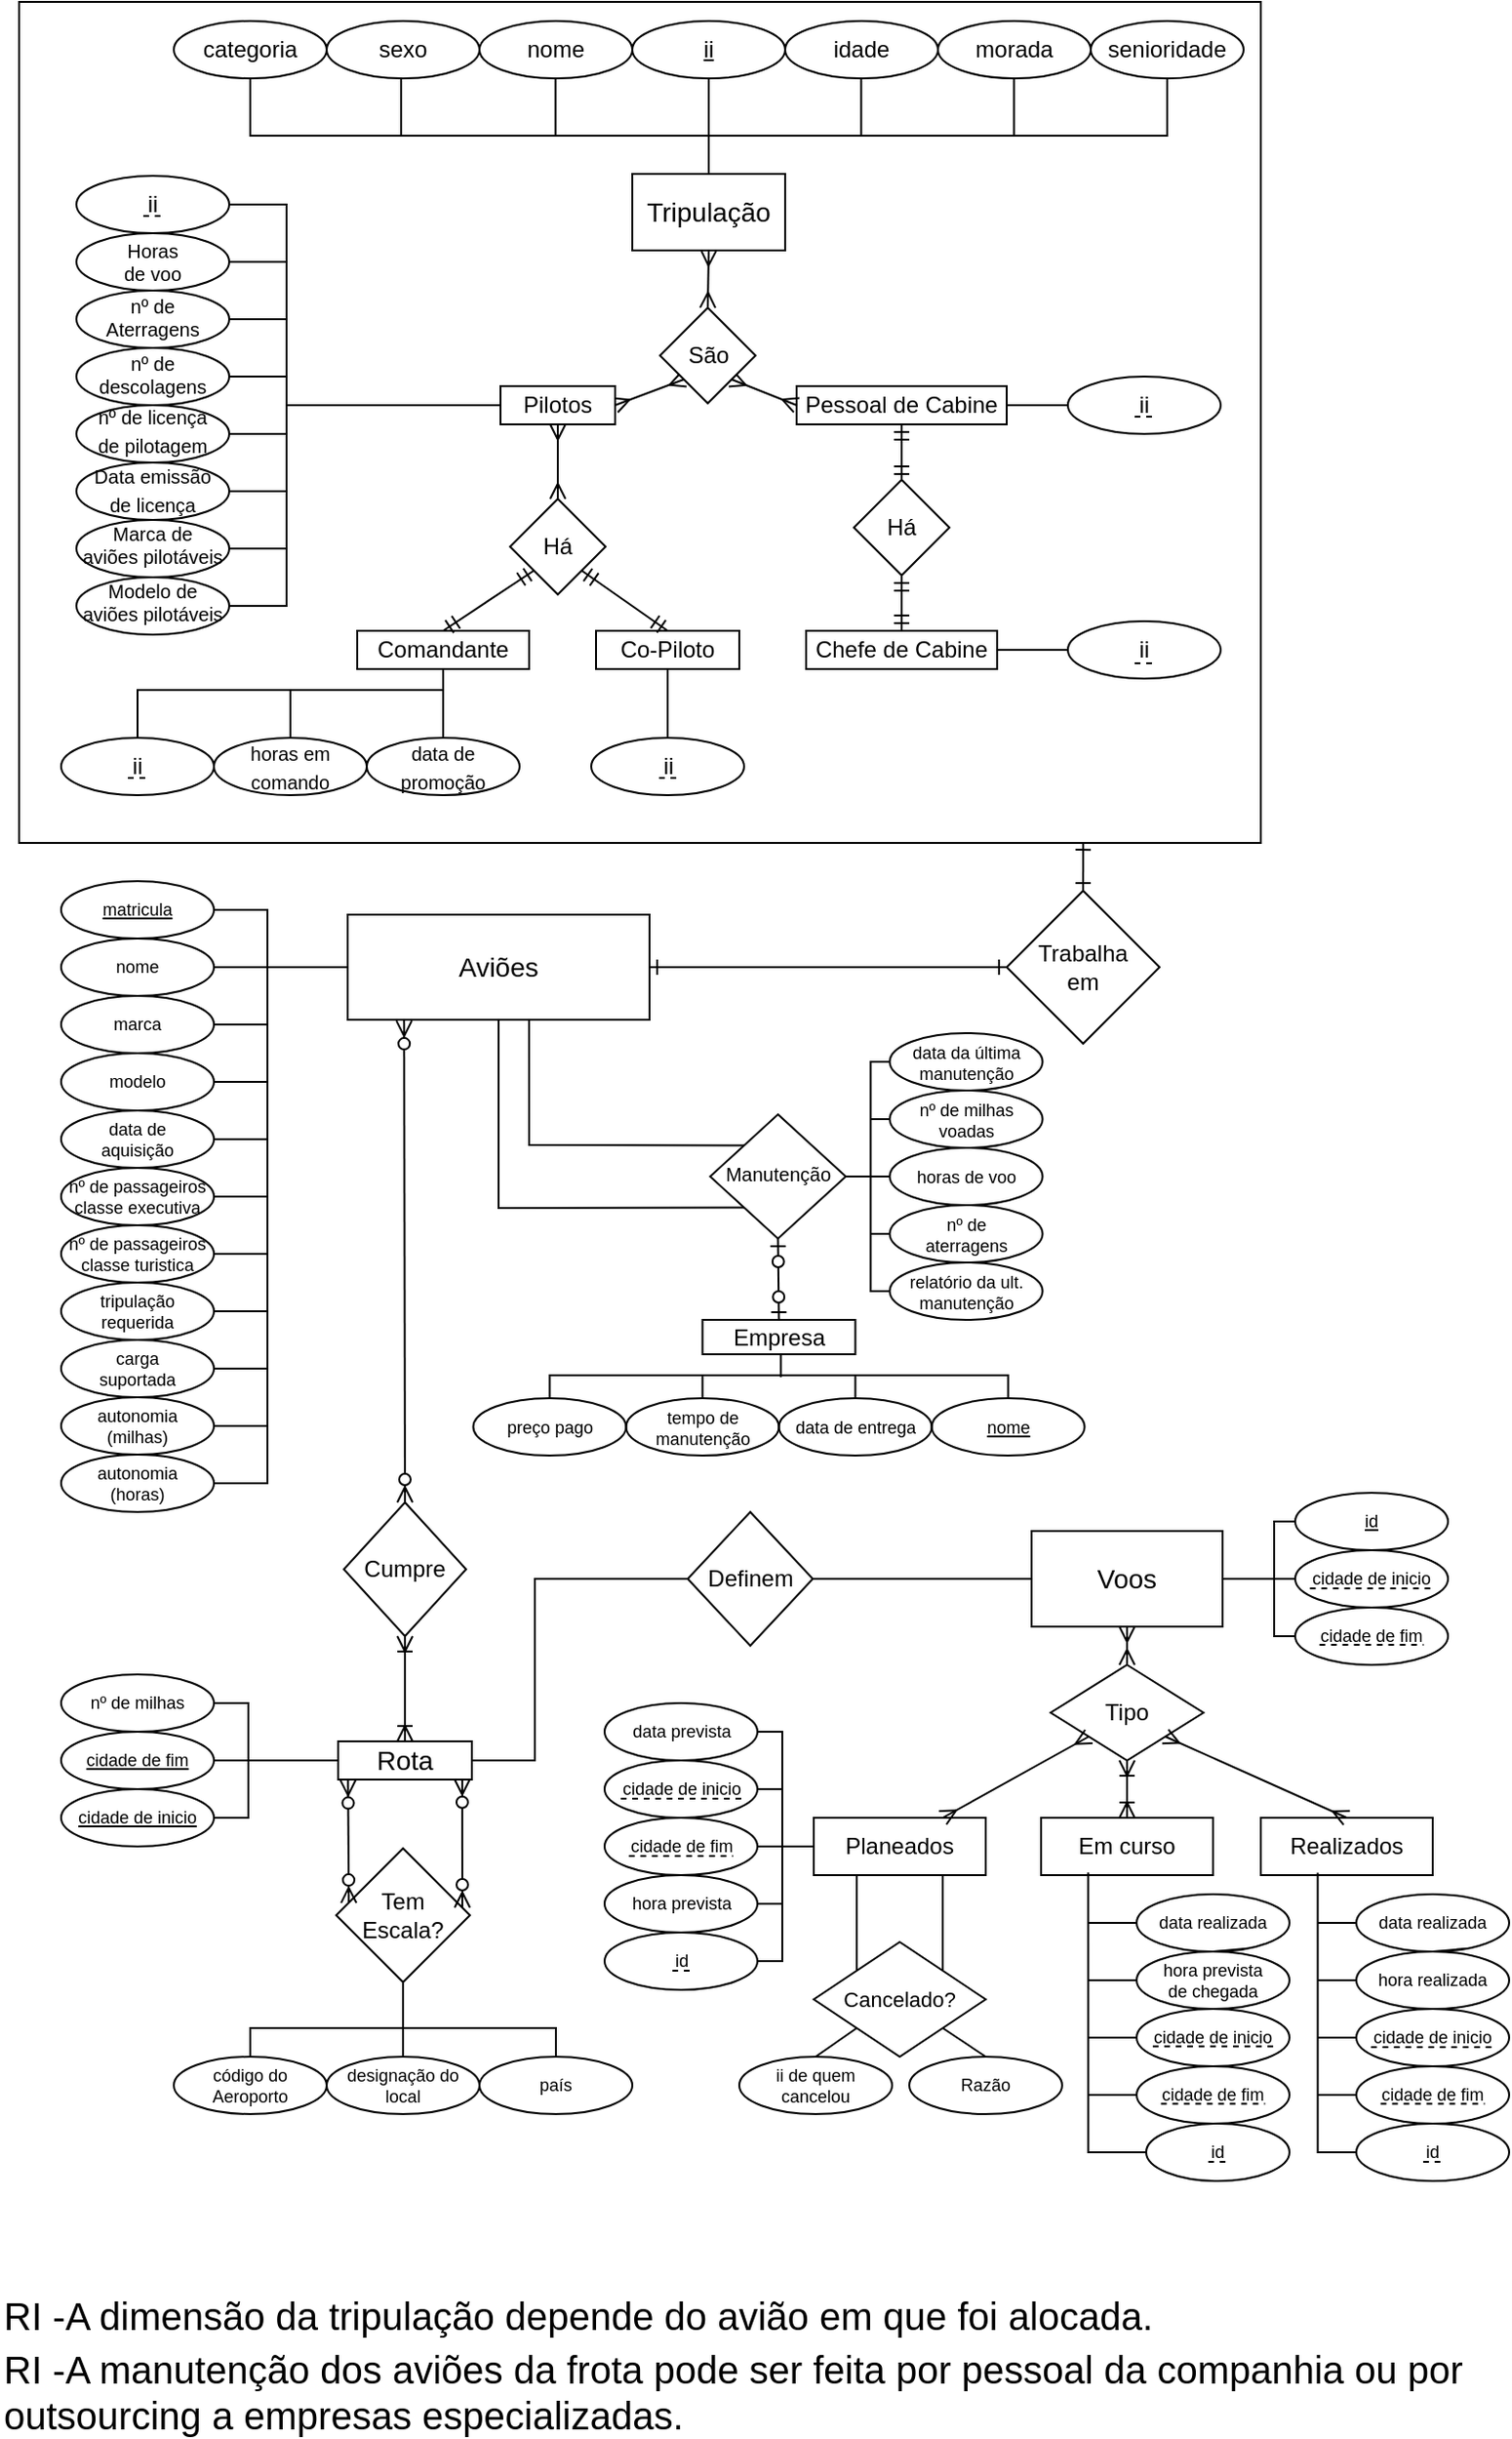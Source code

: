 <mxfile version="14.2.7" type="device"><diagram id="mEHXSkM95iYZiK18pLUo" name="Page-1"><mxGraphModel dx="1379" dy="856" grid="1" gridSize="10" guides="1" tooltips="1" connect="1" arrows="1" fold="1" page="1" pageScale="1" pageWidth="827" pageHeight="1169" math="0" shadow="0"><root><mxCell id="0"/><mxCell id="1" parent="0"/><mxCell id="RIx_vOQFLI07ZCSiUgLQ-27" value="" style="rounded=0;whiteSpace=wrap;html=1;fillColor=none;" parent="1" vertex="1"><mxGeometry x="40" y="10" width="650" height="440" as="geometry"/></mxCell><mxCell id="RIx_vOQFLI07ZCSiUgLQ-6" value="&lt;font style=&quot;font-size: 14px&quot;&gt;Tripulação&lt;/font&gt;" style="rounded=0;whiteSpace=wrap;html=1;" parent="1" vertex="1"><mxGeometry x="361" y="100" width="80" height="40" as="geometry"/></mxCell><mxCell id="RIx_vOQFLI07ZCSiUgLQ-20" style="rounded=0;orthogonalLoop=1;jettySize=auto;html=1;exitX=1;exitY=0.5;exitDx=0;exitDy=0;entryX=0;entryY=1;entryDx=0;entryDy=0;startArrow=ERmany;startFill=0;endArrow=ERmany;endFill=0;" parent="1" source="RIx_vOQFLI07ZCSiUgLQ-7" target="RIx_vOQFLI07ZCSiUgLQ-12" edge="1"><mxGeometry relative="1" as="geometry"/></mxCell><mxCell id="RIx_vOQFLI07ZCSiUgLQ-7" value="Pilotos" style="rounded=0;whiteSpace=wrap;html=1;" parent="1" vertex="1"><mxGeometry x="292" y="211" width="60" height="20" as="geometry"/></mxCell><mxCell id="RIx_vOQFLI07ZCSiUgLQ-8" value="Comandante" style="rounded=0;whiteSpace=wrap;html=1;" parent="1" vertex="1"><mxGeometry x="217" y="339" width="90" height="20" as="geometry"/></mxCell><mxCell id="RIx_vOQFLI07ZCSiUgLQ-9" value="Co-Piloto" style="rounded=0;whiteSpace=wrap;html=1;" parent="1" vertex="1"><mxGeometry x="342" y="339" width="75" height="20" as="geometry"/></mxCell><mxCell id="RIx_vOQFLI07ZCSiUgLQ-10" value="Pessoal de Cabine" style="rounded=0;whiteSpace=wrap;html=1;" parent="1" vertex="1"><mxGeometry x="447" y="211" width="110" height="20" as="geometry"/></mxCell><mxCell id="RIx_vOQFLI07ZCSiUgLQ-11" value="Chefe de Cabine" style="rounded=0;whiteSpace=wrap;html=1;" parent="1" vertex="1"><mxGeometry x="452" y="339" width="100" height="20" as="geometry"/></mxCell><mxCell id="RIx_vOQFLI07ZCSiUgLQ-21" style="edgeStyle=none;rounded=0;orthogonalLoop=1;jettySize=auto;html=1;exitX=1;exitY=1;exitDx=0;exitDy=0;entryX=0;entryY=0.5;entryDx=0;entryDy=0;startArrow=ERmany;startFill=0;endArrow=ERmany;endFill=0;" parent="1" source="RIx_vOQFLI07ZCSiUgLQ-12" target="RIx_vOQFLI07ZCSiUgLQ-10" edge="1"><mxGeometry relative="1" as="geometry"/></mxCell><mxCell id="RIx_vOQFLI07ZCSiUgLQ-22" style="edgeStyle=none;rounded=0;orthogonalLoop=1;jettySize=auto;html=1;exitX=0.5;exitY=0;exitDx=0;exitDy=0;entryX=0.5;entryY=1;entryDx=0;entryDy=0;startArrow=ERmany;startFill=0;endArrow=ERmany;endFill=0;" parent="1" source="RIx_vOQFLI07ZCSiUgLQ-12" target="RIx_vOQFLI07ZCSiUgLQ-6" edge="1"><mxGeometry relative="1" as="geometry"/></mxCell><mxCell id="RIx_vOQFLI07ZCSiUgLQ-12" value="&lt;font style=&quot;font-size: 12px&quot;&gt;São&lt;/font&gt;" style="rhombus;whiteSpace=wrap;html=1;" parent="1" vertex="1"><mxGeometry x="375.5" y="170" width="50" height="50" as="geometry"/></mxCell><mxCell id="RIx_vOQFLI07ZCSiUgLQ-23" style="edgeStyle=none;rounded=0;orthogonalLoop=1;jettySize=auto;html=1;exitX=0.5;exitY=0;exitDx=0;exitDy=0;entryX=0.5;entryY=1;entryDx=0;entryDy=0;startArrow=ERmany;startFill=0;endArrow=ERmany;endFill=0;" parent="1" source="RIx_vOQFLI07ZCSiUgLQ-13" target="RIx_vOQFLI07ZCSiUgLQ-7" edge="1"><mxGeometry relative="1" as="geometry"/></mxCell><mxCell id="RIx_vOQFLI07ZCSiUgLQ-24" style="edgeStyle=none;rounded=0;orthogonalLoop=1;jettySize=auto;html=1;exitX=0;exitY=1;exitDx=0;exitDy=0;entryX=0.5;entryY=0;entryDx=0;entryDy=0;startArrow=ERmandOne;startFill=0;endArrow=ERmandOne;endFill=0;" parent="1" source="RIx_vOQFLI07ZCSiUgLQ-13" target="RIx_vOQFLI07ZCSiUgLQ-8" edge="1"><mxGeometry relative="1" as="geometry"/></mxCell><mxCell id="RIx_vOQFLI07ZCSiUgLQ-25" style="edgeStyle=none;rounded=0;orthogonalLoop=1;jettySize=auto;html=1;exitX=1;exitY=1;exitDx=0;exitDy=0;entryX=0.5;entryY=0;entryDx=0;entryDy=0;startArrow=ERmandOne;startFill=0;endArrow=ERmandOne;endFill=0;" parent="1" source="RIx_vOQFLI07ZCSiUgLQ-13" target="RIx_vOQFLI07ZCSiUgLQ-9" edge="1"><mxGeometry relative="1" as="geometry"/></mxCell><mxCell id="RIx_vOQFLI07ZCSiUgLQ-13" value="Há" style="rhombus;whiteSpace=wrap;html=1;" parent="1" vertex="1"><mxGeometry x="297" y="270" width="50" height="50" as="geometry"/></mxCell><mxCell id="RIx_vOQFLI07ZCSiUgLQ-19" style="edgeStyle=orthogonalEdgeStyle;rounded=0;orthogonalLoop=1;jettySize=auto;html=1;exitX=0.5;exitY=0;exitDx=0;exitDy=0;startArrow=ERmandOne;startFill=0;endArrow=ERmandOne;endFill=0;" parent="1" edge="1"><mxGeometry relative="1" as="geometry"><mxPoint x="502" y="231" as="targetPoint"/><mxPoint x="502" y="261" as="sourcePoint"/></mxGeometry></mxCell><mxCell id="RIx_vOQFLI07ZCSiUgLQ-15" value="Há" style="rhombus;whiteSpace=wrap;html=1;" parent="1" vertex="1"><mxGeometry x="477" y="260" width="50" height="50" as="geometry"/></mxCell><mxCell id="RIx_vOQFLI07ZCSiUgLQ-17" style="edgeStyle=orthogonalEdgeStyle;rounded=0;orthogonalLoop=1;jettySize=auto;html=1;exitX=0.5;exitY=1;exitDx=0;exitDy=0;" parent="1" edge="1"><mxGeometry relative="1" as="geometry"><mxPoint x="502" y="231" as="sourcePoint"/><mxPoint x="502" y="231" as="targetPoint"/></mxGeometry></mxCell><mxCell id="RIx_vOQFLI07ZCSiUgLQ-18" value="" style="endArrow=ERmandOne;html=1;exitX=0.5;exitY=0;exitDx=0;exitDy=0;entryX=0.5;entryY=1;entryDx=0;entryDy=0;endFill=0;startArrow=ERmandOne;startFill=0;" parent="1" source="RIx_vOQFLI07ZCSiUgLQ-11" target="RIx_vOQFLI07ZCSiUgLQ-15" edge="1"><mxGeometry width="50" height="50" relative="1" as="geometry"><mxPoint x="422" y="300" as="sourcePoint"/><mxPoint x="472" y="250" as="targetPoint"/></mxGeometry></mxCell><mxCell id="Nc5f7eXaHbo35FG4dYIv-19" style="edgeStyle=none;rounded=0;orthogonalLoop=1;jettySize=auto;html=1;entryX=0.5;entryY=0;entryDx=0;entryDy=0;startArrow=ERone;startFill=0;endArrow=ERone;endFill=0;exitX=0.857;exitY=0.999;exitDx=0;exitDy=0;exitPerimeter=0;" parent="1" source="RIx_vOQFLI07ZCSiUgLQ-27" target="Nc5f7eXaHbo35FG4dYIv-18" edge="1"><mxGeometry relative="1" as="geometry"><mxPoint x="550" y="470" as="sourcePoint"/></mxGeometry></mxCell><mxCell id="RIx_vOQFLI07ZCSiUgLQ-28" value="&lt;font style=&quot;font-size: 14px&quot;&gt;Aviões&lt;/font&gt;" style="rounded=0;whiteSpace=wrap;html=1;fillColor=none;" parent="1" vertex="1"><mxGeometry x="212" y="487.5" width="158" height="55" as="geometry"/></mxCell><mxCell id="RIx_vOQFLI07ZCSiUgLQ-30" style="edgeStyle=none;rounded=0;orthogonalLoop=1;jettySize=auto;html=1;exitX=0;exitY=1;exitDx=0;exitDy=0;startArrow=none;startFill=0;endArrow=none;endFill=0;entryX=0.5;entryY=1;entryDx=0;entryDy=0;" parent="1" source="RIx_vOQFLI07ZCSiUgLQ-29" target="RIx_vOQFLI07ZCSiUgLQ-28" edge="1"><mxGeometry relative="1" as="geometry"><mxPoint x="292.886" y="569.05" as="targetPoint"/><Array as="points"><mxPoint x="291" y="641"/></Array></mxGeometry></mxCell><mxCell id="RIx_vOQFLI07ZCSiUgLQ-31" style="edgeStyle=none;rounded=0;orthogonalLoop=1;jettySize=auto;html=1;exitX=0;exitY=0;exitDx=0;exitDy=0;startArrow=none;startFill=0;endArrow=none;endFill=0;entryX=0.601;entryY=0.999;entryDx=0;entryDy=0;entryPerimeter=0;" parent="1" source="RIx_vOQFLI07ZCSiUgLQ-29" target="RIx_vOQFLI07ZCSiUgLQ-28" edge="1"><mxGeometry relative="1" as="geometry"><mxPoint x="306" y="568.5" as="targetPoint"/><Array as="points"><mxPoint x="307" y="608"/></Array></mxGeometry></mxCell><mxCell id="bhQwy9dfixAfjOR4SoQM-4" style="rounded=0;orthogonalLoop=1;jettySize=auto;html=1;exitX=0.5;exitY=1;exitDx=0;exitDy=0;startArrow=ERzeroToOne;startFill=1;endArrow=ERzeroToOne;endFill=1;entryX=0.5;entryY=0;entryDx=0;entryDy=0;" parent="1" source="RIx_vOQFLI07ZCSiUgLQ-29" target="bhQwy9dfixAfjOR4SoQM-2" edge="1"><mxGeometry relative="1" as="geometry"><mxPoint x="452.75" y="677.5" as="targetPoint"/></mxGeometry></mxCell><mxCell id="RIx_vOQFLI07ZCSiUgLQ-29" value="&lt;font style=&quot;font-size: 10px&quot;&gt;Manutenção&lt;/font&gt;" style="rhombus;whiteSpace=wrap;html=1;fillColor=none;spacingBottom=3;" parent="1" vertex="1"><mxGeometry x="401.75" y="592" width="71" height="65" as="geometry"/></mxCell><mxCell id="RIx_vOQFLI07ZCSiUgLQ-37" style="edgeStyle=none;rounded=0;orthogonalLoop=1;jettySize=auto;html=1;entryX=0.943;entryY=0.443;entryDx=0;entryDy=0;startArrow=ERzeroToMany;startFill=1;endArrow=ERzeroToMany;endFill=1;exitX=0.928;exitY=0.995;exitDx=0;exitDy=0;exitPerimeter=0;entryPerimeter=0;" parent="1" source="RIx_vOQFLI07ZCSiUgLQ-32" target="RIx_vOQFLI07ZCSiUgLQ-35" edge="1"><mxGeometry relative="1" as="geometry"/></mxCell><mxCell id="RIx_vOQFLI07ZCSiUgLQ-32" value="&lt;font style=&quot;font-size: 14px&quot;&gt;Rota&lt;/font&gt;" style="rounded=0;whiteSpace=wrap;html=1;fillColor=none;" parent="1" vertex="1"><mxGeometry x="207" y="920" width="70" height="20" as="geometry"/></mxCell><mxCell id="RIx_vOQFLI07ZCSiUgLQ-35" value="Tem&lt;br&gt;Escala?" style="rhombus;whiteSpace=wrap;html=1;fillColor=none;" parent="1" vertex="1"><mxGeometry x="206" y="976" width="70" height="70" as="geometry"/></mxCell><mxCell id="RIx_vOQFLI07ZCSiUgLQ-36" style="edgeStyle=none;rounded=0;orthogonalLoop=1;jettySize=auto;html=1;startArrow=ERzeroToMany;startFill=1;endArrow=ERzeroToMany;endFill=1;entryX=0.094;entryY=0.408;entryDx=0;entryDy=0;exitX=0.074;exitY=1.015;exitDx=0;exitDy=0;exitPerimeter=0;entryPerimeter=0;" parent="1" source="RIx_vOQFLI07ZCSiUgLQ-32" target="RIx_vOQFLI07ZCSiUgLQ-35" edge="1"><mxGeometry relative="1" as="geometry"><mxPoint x="228" y="950" as="sourcePoint"/><mxPoint x="228" y="1030" as="targetPoint"/></mxGeometry></mxCell><mxCell id="RIx_vOQFLI07ZCSiUgLQ-38" value="&lt;font style=&quot;font-size: 14px&quot;&gt;Voos&lt;/font&gt;" style="rounded=0;whiteSpace=wrap;html=1;fillColor=none;" parent="1" vertex="1"><mxGeometry x="570" y="810" width="100" height="50" as="geometry"/></mxCell><mxCell id="RIx_vOQFLI07ZCSiUgLQ-44" style="edgeStyle=none;rounded=0;orthogonalLoop=1;jettySize=auto;html=1;exitX=0.25;exitY=1;exitDx=0;exitDy=0;entryX=0;entryY=0;entryDx=0;entryDy=0;startArrow=none;startFill=0;endArrow=none;endFill=0;" parent="1" source="RIx_vOQFLI07ZCSiUgLQ-39" target="RIx_vOQFLI07ZCSiUgLQ-43" edge="1"><mxGeometry relative="1" as="geometry"/></mxCell><mxCell id="RIx_vOQFLI07ZCSiUgLQ-45" style="edgeStyle=none;rounded=0;orthogonalLoop=1;jettySize=auto;html=1;exitX=1;exitY=0;exitDx=0;exitDy=0;entryX=0.75;entryY=1;entryDx=0;entryDy=0;startArrow=none;startFill=0;endArrow=none;endFill=0;" parent="1" source="RIx_vOQFLI07ZCSiUgLQ-43" target="RIx_vOQFLI07ZCSiUgLQ-39" edge="1"><mxGeometry relative="1" as="geometry"/></mxCell><mxCell id="RIx_vOQFLI07ZCSiUgLQ-39" value="Planeados" style="rounded=0;whiteSpace=wrap;html=1;fillColor=none;" parent="1" vertex="1"><mxGeometry x="456" y="960" width="90" height="30" as="geometry"/></mxCell><mxCell id="RIx_vOQFLI07ZCSiUgLQ-40" value="Em curso" style="rounded=0;whiteSpace=wrap;html=1;fillColor=none;" parent="1" vertex="1"><mxGeometry x="575" y="960" width="90" height="30" as="geometry"/></mxCell><mxCell id="RIx_vOQFLI07ZCSiUgLQ-41" value="Realizados" style="rounded=0;whiteSpace=wrap;html=1;fillColor=none;" parent="1" vertex="1"><mxGeometry x="690" y="960" width="90" height="30" as="geometry"/></mxCell><mxCell id="RIx_vOQFLI07ZCSiUgLQ-47" style="edgeStyle=none;rounded=0;orthogonalLoop=1;jettySize=auto;html=1;exitX=0;exitY=1;exitDx=0;exitDy=0;entryX=0.75;entryY=0;entryDx=0;entryDy=0;startArrow=ERmany;startFill=0;endArrow=ERmany;endFill=0;" parent="1" source="RIx_vOQFLI07ZCSiUgLQ-42" target="RIx_vOQFLI07ZCSiUgLQ-39" edge="1"><mxGeometry relative="1" as="geometry"/></mxCell><mxCell id="RIx_vOQFLI07ZCSiUgLQ-48" style="edgeStyle=none;rounded=0;orthogonalLoop=1;jettySize=auto;html=1;exitX=0.5;exitY=1;exitDx=0;exitDy=0;entryX=0.5;entryY=0;entryDx=0;entryDy=0;startArrow=ERoneToMany;startFill=0;endArrow=ERoneToMany;endFill=0;" parent="1" source="RIx_vOQFLI07ZCSiUgLQ-42" target="RIx_vOQFLI07ZCSiUgLQ-40" edge="1"><mxGeometry relative="1" as="geometry"/></mxCell><mxCell id="RIx_vOQFLI07ZCSiUgLQ-49" style="edgeStyle=none;rounded=0;orthogonalLoop=1;jettySize=auto;html=1;exitX=1;exitY=1;exitDx=0;exitDy=0;entryX=0.5;entryY=0;entryDx=0;entryDy=0;startArrow=ERmany;startFill=0;endArrow=ERmany;endFill=0;" parent="1" source="RIx_vOQFLI07ZCSiUgLQ-42" target="RIx_vOQFLI07ZCSiUgLQ-41" edge="1"><mxGeometry relative="1" as="geometry"/></mxCell><mxCell id="RIx_vOQFLI07ZCSiUgLQ-42" value="Tipo" style="rhombus;whiteSpace=wrap;html=1;fillColor=none;" parent="1" vertex="1"><mxGeometry x="580" y="880" width="80" height="50" as="geometry"/></mxCell><mxCell id="Nc5f7eXaHbo35FG4dYIv-5" style="edgeStyle=none;rounded=0;orthogonalLoop=1;jettySize=auto;html=1;exitX=1;exitY=1;exitDx=0;exitDy=0;entryX=0.5;entryY=0;entryDx=0;entryDy=0;startArrow=none;startFill=0;endArrow=none;endFill=0;" parent="1" source="RIx_vOQFLI07ZCSiUgLQ-43" target="Nc5f7eXaHbo35FG4dYIv-4" edge="1"><mxGeometry relative="1" as="geometry"/></mxCell><mxCell id="RIx_vOQFLI07ZCSiUgLQ-43" value="&lt;font style=&quot;font-size: 11px&quot;&gt;Cancelado?&lt;/font&gt;" style="rhombus;whiteSpace=wrap;html=1;fillColor=none;" parent="1" vertex="1"><mxGeometry x="456" y="1025" width="90" height="60" as="geometry"/></mxCell><mxCell id="RIx_vOQFLI07ZCSiUgLQ-46" value="" style="endArrow=ERmany;html=1;exitX=0.5;exitY=0;exitDx=0;exitDy=0;entryX=0.5;entryY=1;entryDx=0;entryDy=0;startArrow=ERmany;startFill=0;endFill=0;" parent="1" source="RIx_vOQFLI07ZCSiUgLQ-42" target="RIx_vOQFLI07ZCSiUgLQ-38" edge="1"><mxGeometry width="50" height="50" relative="1" as="geometry"><mxPoint x="620" y="930" as="sourcePoint"/><mxPoint x="670" y="880" as="targetPoint"/></mxGeometry></mxCell><mxCell id="RIx_vOQFLI07ZCSiUgLQ-51" value="&lt;u&gt;ii&lt;/u&gt;" style="ellipse;whiteSpace=wrap;html=1;fillColor=none;" parent="1" vertex="1"><mxGeometry x="361" y="20" width="80" height="30" as="geometry"/></mxCell><mxCell id="RIx_vOQFLI07ZCSiUgLQ-57" value="categoria" style="ellipse;whiteSpace=wrap;html=1;fillColor=none;" parent="1" vertex="1"><mxGeometry x="121" y="20" width="80" height="30" as="geometry"/></mxCell><mxCell id="RIx_vOQFLI07ZCSiUgLQ-58" value="sexo" style="ellipse;whiteSpace=wrap;html=1;fillColor=none;" parent="1" vertex="1"><mxGeometry x="201" y="20" width="80" height="30" as="geometry"/></mxCell><mxCell id="RIx_vOQFLI07ZCSiUgLQ-59" value="morada" style="ellipse;whiteSpace=wrap;html=1;fillColor=none;" parent="1" vertex="1"><mxGeometry x="521" y="20" width="80" height="30" as="geometry"/></mxCell><mxCell id="RIx_vOQFLI07ZCSiUgLQ-60" value="nome" style="ellipse;whiteSpace=wrap;html=1;fillColor=none;" parent="1" vertex="1"><mxGeometry x="281" y="20" width="80" height="30" as="geometry"/></mxCell><mxCell id="RIx_vOQFLI07ZCSiUgLQ-61" value="senioridade" style="ellipse;whiteSpace=wrap;html=1;fillColor=none;" parent="1" vertex="1"><mxGeometry x="601" y="20" width="80" height="30" as="geometry"/></mxCell><mxCell id="RIx_vOQFLI07ZCSiUgLQ-62" value="idade" style="ellipse;whiteSpace=wrap;html=1;fillColor=none;" parent="1" vertex="1"><mxGeometry x="441" y="20" width="80" height="30" as="geometry"/></mxCell><mxCell id="RIx_vOQFLI07ZCSiUgLQ-71" value="Horas&lt;br style=&quot;font-size: 10px;&quot;&gt;de voo" style="ellipse;whiteSpace=wrap;html=1;fillColor=none;fontSize=10;" parent="1" vertex="1"><mxGeometry x="70" y="131" width="80" height="30" as="geometry"/></mxCell><mxCell id="RIx_vOQFLI07ZCSiUgLQ-72" value="&lt;p&gt;ii&lt;/p&gt;" style="ellipse;whiteSpace=wrap;html=1;fillColor=none;fontStyle=0;" parent="1" vertex="1"><mxGeometry x="70" y="101" width="80" height="30" as="geometry"/></mxCell><mxCell id="RIx_vOQFLI07ZCSiUgLQ-73" value="&lt;font size=&quot;1&quot; style=&quot;line-height: 120%&quot;&gt;nº&amp;nbsp;de licença&lt;br&gt;de pilotagem&lt;br&gt;&lt;/font&gt;" style="ellipse;whiteSpace=wrap;html=1;fillColor=none;spacing=2;spacingTop=0;spacingBottom=4;" parent="1" vertex="1"><mxGeometry x="70" y="221" width="80" height="30" as="geometry"/></mxCell><mxCell id="RIx_vOQFLI07ZCSiUgLQ-74" value="&lt;font size=&quot;1&quot; style=&quot;line-height: 120%&quot;&gt;Data emissão&lt;br&gt;de licença&lt;br&gt;&lt;/font&gt;" style="ellipse;whiteSpace=wrap;html=1;fillColor=none;spacingBottom=2;" parent="1" vertex="1"><mxGeometry x="70" y="251" width="80" height="30" as="geometry"/></mxCell><mxCell id="RIx_vOQFLI07ZCSiUgLQ-75" value="&lt;font style=&quot;font-size: 10px;&quot;&gt;nº de&lt;br style=&quot;font-size: 10px;&quot;&gt;Aterragens&lt;br style=&quot;font-size: 10px;&quot;&gt;&lt;/font&gt;" style="ellipse;whiteSpace=wrap;html=1;fillColor=none;fontSize=10;spacingBottom=2;" parent="1" vertex="1"><mxGeometry x="70" y="161" width="80" height="30" as="geometry"/></mxCell><mxCell id="RIx_vOQFLI07ZCSiUgLQ-76" value="&lt;p style=&quot;line-height: 90%&quot;&gt;&lt;font size=&quot;1&quot; style=&quot;line-height: 120%&quot;&gt;nº de&lt;br&gt;descolagens&lt;br&gt;&lt;/font&gt;&lt;/p&gt;" style="ellipse;whiteSpace=wrap;html=1;fillColor=none;spacing=1;spacingBottom=2;" parent="1" vertex="1"><mxGeometry x="70" y="191" width="80" height="30" as="geometry"/></mxCell><mxCell id="RIx_vOQFLI07ZCSiUgLQ-78" value="&lt;font style=&quot;font-size: 10px&quot;&gt;Modelo de&lt;br&gt;aviões pilotáveis&lt;br style=&quot;font-size: 9px&quot;&gt;&lt;/font&gt;" style="ellipse;whiteSpace=wrap;html=1;fillColor=none;verticalAlign=middle;fontSize=9;spacingBottom=5;" parent="1" vertex="1"><mxGeometry x="70" y="311" width="80" height="30" as="geometry"/></mxCell><mxCell id="RIx_vOQFLI07ZCSiUgLQ-98" style="edgeStyle=none;rounded=0;orthogonalLoop=1;jettySize=auto;html=1;exitX=0;exitY=0.5;exitDx=0;exitDy=0;startArrow=none;startFill=0;endArrow=none;endFill=0;fontSize=9;entryX=1;entryY=0.5;entryDx=0;entryDy=0;" parent="1" source="RIx_vOQFLI07ZCSiUgLQ-87" target="RIx_vOQFLI07ZCSiUgLQ-10" edge="1"><mxGeometry relative="1" as="geometry"><mxPoint x="560" y="220" as="targetPoint"/></mxGeometry></mxCell><mxCell id="RIx_vOQFLI07ZCSiUgLQ-87" value="ii" style="ellipse;whiteSpace=wrap;html=1;fillColor=none;" parent="1" vertex="1"><mxGeometry x="589" y="206" width="80" height="30" as="geometry"/></mxCell><mxCell id="RIx_vOQFLI07ZCSiUgLQ-96" style="edgeStyle=none;rounded=0;orthogonalLoop=1;jettySize=auto;html=1;exitX=0.5;exitY=0;exitDx=0;exitDy=0;entryX=0.5;entryY=1;entryDx=0;entryDy=0;startArrow=none;startFill=0;endArrow=none;endFill=0;fontSize=9;" parent="1" source="RIx_vOQFLI07ZCSiUgLQ-89" target="RIx_vOQFLI07ZCSiUgLQ-9" edge="1"><mxGeometry relative="1" as="geometry"/></mxCell><mxCell id="RIx_vOQFLI07ZCSiUgLQ-89" value="ii" style="ellipse;whiteSpace=wrap;html=1;fillColor=none;fontStyle=0" parent="1" vertex="1"><mxGeometry x="339.5" y="395" width="80" height="30" as="geometry"/></mxCell><mxCell id="RIx_vOQFLI07ZCSiUgLQ-90" value="&lt;font size=&quot;1&quot;&gt;data de&lt;br&gt;promoção&lt;br&gt;&lt;/font&gt;" style="ellipse;whiteSpace=wrap;html=1;fillColor=none;" parent="1" vertex="1"><mxGeometry x="222" y="395" width="80" height="30" as="geometry"/></mxCell><mxCell id="RIx_vOQFLI07ZCSiUgLQ-94" style="edgeStyle=none;rounded=0;orthogonalLoop=1;jettySize=auto;html=1;exitX=0.5;exitY=0;exitDx=0;exitDy=0;entryX=0.5;entryY=0;entryDx=0;entryDy=0;startArrow=none;startFill=0;endArrow=none;endFill=0;fontSize=9;" parent="1" source="RIx_vOQFLI07ZCSiUgLQ-92" target="RIx_vOQFLI07ZCSiUgLQ-90" edge="1"><mxGeometry relative="1" as="geometry"><Array as="points"><mxPoint x="102" y="370"/><mxPoint x="262" y="370"/></Array></mxGeometry></mxCell><mxCell id="RIx_vOQFLI07ZCSiUgLQ-92" value="ii" style="ellipse;whiteSpace=wrap;html=1;fillColor=none;fontStyle=0" parent="1" vertex="1"><mxGeometry x="62" y="395" width="80" height="30" as="geometry"/></mxCell><mxCell id="RIx_vOQFLI07ZCSiUgLQ-100" value="&lt;font style=&quot;font-size: 9px;&quot;&gt;matricula&lt;/font&gt;" style="ellipse;whiteSpace=wrap;html=1;fillColor=none;fontStyle=4;fontSize=9;" parent="1" vertex="1"><mxGeometry x="62" y="470" width="80" height="30" as="geometry"/></mxCell><mxCell id="RIx_vOQFLI07ZCSiUgLQ-101" value="&lt;font style=&quot;font-size: 9px;&quot;&gt;nome&lt;/font&gt;" style="ellipse;whiteSpace=wrap;html=1;fillColor=none;fontStyle=0;fontSize=9;" parent="1" vertex="1"><mxGeometry x="62" y="500" width="80" height="30" as="geometry"/></mxCell><mxCell id="x2NQ7lQANpWCKcv18VSY-46" style="edgeStyle=orthogonalEdgeStyle;rounded=0;jumpStyle=gap;jumpSize=2;orthogonalLoop=1;jettySize=auto;html=1;exitX=1;exitY=0.5;exitDx=0;exitDy=0;shadow=0;startSize=2;sourcePerimeterSpacing=2;endArrow=none;endFill=0;endSize=2;targetPerimeterSpacing=2;strokeWidth=1;fontSize=10;" parent="1" source="RIx_vOQFLI07ZCSiUgLQ-102" edge="1"><mxGeometry relative="1" as="geometry"><mxPoint x="170" y="665" as="targetPoint"/></mxGeometry></mxCell><mxCell id="RIx_vOQFLI07ZCSiUgLQ-102" value="&lt;span&gt;nº de passageiros&lt;/span&gt;&lt;br&gt;&lt;span&gt;classe turistica&lt;/span&gt;" style="ellipse;whiteSpace=wrap;html=1;fillColor=none;fontStyle=0;fontSize=9;" parent="1" vertex="1"><mxGeometry x="62" y="650" width="80" height="30" as="geometry"/></mxCell><mxCell id="x2NQ7lQANpWCKcv18VSY-44" style="edgeStyle=orthogonalEdgeStyle;rounded=0;jumpStyle=gap;jumpSize=2;orthogonalLoop=1;jettySize=auto;html=1;exitX=1;exitY=0.5;exitDx=0;exitDy=0;shadow=0;startSize=2;sourcePerimeterSpacing=2;endArrow=none;endFill=0;endSize=2;targetPerimeterSpacing=2;strokeWidth=1;fontSize=10;" parent="1" source="RIx_vOQFLI07ZCSiUgLQ-103" edge="1"><mxGeometry relative="1" as="geometry"><mxPoint x="170" y="605" as="targetPoint"/></mxGeometry></mxCell><mxCell id="RIx_vOQFLI07ZCSiUgLQ-103" value="data de&lt;br&gt;aquisição" style="ellipse;whiteSpace=wrap;html=1;fillColor=none;fontStyle=0;fontSize=9;" parent="1" vertex="1"><mxGeometry x="62" y="590" width="80" height="30" as="geometry"/></mxCell><mxCell id="RIx_vOQFLI07ZCSiUgLQ-105" value="marca" style="ellipse;whiteSpace=wrap;html=1;fillColor=none;fontStyle=0;fontSize=9;" parent="1" vertex="1"><mxGeometry x="62" y="530" width="80" height="30" as="geometry"/></mxCell><mxCell id="x2NQ7lQANpWCKcv18VSY-45" style="edgeStyle=orthogonalEdgeStyle;rounded=0;jumpStyle=gap;jumpSize=2;orthogonalLoop=1;jettySize=auto;html=1;exitX=1;exitY=0.5;exitDx=0;exitDy=0;shadow=0;startSize=2;sourcePerimeterSpacing=2;endArrow=none;endFill=0;endSize=2;targetPerimeterSpacing=2;strokeWidth=1;fontSize=10;" parent="1" source="RIx_vOQFLI07ZCSiUgLQ-108" edge="1"><mxGeometry relative="1" as="geometry"><mxPoint x="170" y="635" as="targetPoint"/></mxGeometry></mxCell><mxCell id="RIx_vOQFLI07ZCSiUgLQ-108" value="nº de passageiros&lt;br&gt;classe executiva" style="ellipse;whiteSpace=wrap;html=1;fillColor=none;fontStyle=0;fontSize=9;" parent="1" vertex="1"><mxGeometry x="62" y="620" width="80" height="30" as="geometry"/></mxCell><mxCell id="x2NQ7lQANpWCKcv18VSY-43" style="edgeStyle=orthogonalEdgeStyle;rounded=0;jumpStyle=gap;jumpSize=2;orthogonalLoop=1;jettySize=auto;html=1;exitX=1;exitY=0.5;exitDx=0;exitDy=0;shadow=0;startSize=2;sourcePerimeterSpacing=2;endArrow=none;endFill=0;endSize=2;targetPerimeterSpacing=2;strokeWidth=1;fontSize=10;" parent="1" source="RIx_vOQFLI07ZCSiUgLQ-109" edge="1"><mxGeometry relative="1" as="geometry"><mxPoint x="170" y="575" as="targetPoint"/></mxGeometry></mxCell><mxCell id="RIx_vOQFLI07ZCSiUgLQ-109" value="modelo" style="ellipse;whiteSpace=wrap;html=1;fillColor=none;fontStyle=0;fontSize=9;" parent="1" vertex="1"><mxGeometry x="62" y="560" width="80" height="30" as="geometry"/></mxCell><mxCell id="RIx_vOQFLI07ZCSiUgLQ-110" value="autonomia&lt;br&gt;(horas)" style="ellipse;whiteSpace=wrap;html=1;fillColor=none;fontStyle=0;fontSize=9;" parent="1" vertex="1"><mxGeometry x="62" y="770" width="80" height="30" as="geometry"/></mxCell><mxCell id="RIx_vOQFLI07ZCSiUgLQ-122" value="preço pago" style="ellipse;whiteSpace=wrap;html=1;fillColor=none;fontStyle=0;fontSize=9;" parent="1" vertex="1"><mxGeometry x="277.75" y="740.5" width="80" height="30" as="geometry"/></mxCell><mxCell id="RIx_vOQFLI07ZCSiUgLQ-123" value="data da última&lt;br&gt;manutenção" style="ellipse;whiteSpace=wrap;html=1;fillColor=none;fontStyle=0;fontSize=9;" parent="1" vertex="1"><mxGeometry x="495.75" y="549.5" width="80" height="30" as="geometry"/></mxCell><mxCell id="x2NQ7lQANpWCKcv18VSY-51" style="edgeStyle=orthogonalEdgeStyle;rounded=0;jumpStyle=gap;jumpSize=2;orthogonalLoop=1;jettySize=auto;html=1;exitX=0;exitY=0.5;exitDx=0;exitDy=0;shadow=0;startSize=2;sourcePerimeterSpacing=2;endArrow=none;endFill=0;endSize=2;targetPerimeterSpacing=2;strokeWidth=1;fontSize=10;" parent="1" source="RIx_vOQFLI07ZCSiUgLQ-124" edge="1"><mxGeometry relative="1" as="geometry"><mxPoint x="485.75" y="594.357" as="targetPoint"/></mxGeometry></mxCell><mxCell id="RIx_vOQFLI07ZCSiUgLQ-124" value="nº de milhas&lt;br&gt;voadas" style="ellipse;whiteSpace=wrap;html=1;fillColor=none;fontStyle=0;fontSize=9;" parent="1" vertex="1"><mxGeometry x="495.75" y="579.5" width="80" height="30" as="geometry"/></mxCell><mxCell id="x2NQ7lQANpWCKcv18VSY-52" style="edgeStyle=orthogonalEdgeStyle;rounded=0;jumpStyle=gap;jumpSize=2;orthogonalLoop=1;jettySize=auto;html=1;exitX=0;exitY=0.5;exitDx=0;exitDy=0;shadow=0;startSize=2;sourcePerimeterSpacing=2;endArrow=none;endFill=0;endSize=2;targetPerimeterSpacing=2;strokeWidth=1;fontSize=10;" parent="1" source="RIx_vOQFLI07ZCSiUgLQ-125" edge="1"><mxGeometry relative="1" as="geometry"><mxPoint x="485.75" y="624.643" as="targetPoint"/></mxGeometry></mxCell><mxCell id="x2NQ7lQANpWCKcv18VSY-54" style="edgeStyle=orthogonalEdgeStyle;rounded=0;jumpStyle=gap;jumpSize=2;orthogonalLoop=1;jettySize=auto;html=1;entryX=1;entryY=0.5;entryDx=0;entryDy=0;shadow=0;startSize=2;sourcePerimeterSpacing=2;endArrow=none;endFill=0;endSize=2;targetPerimeterSpacing=2;strokeWidth=1;fontSize=10;" parent="1" source="RIx_vOQFLI07ZCSiUgLQ-125" target="RIx_vOQFLI07ZCSiUgLQ-29" edge="1"><mxGeometry relative="1" as="geometry"/></mxCell><mxCell id="RIx_vOQFLI07ZCSiUgLQ-125" value="horas de voo" style="ellipse;whiteSpace=wrap;html=1;fillColor=none;fontStyle=0;fontSize=9;" parent="1" vertex="1"><mxGeometry x="495.75" y="609.5" width="80" height="30" as="geometry"/></mxCell><mxCell id="x2NQ7lQANpWCKcv18VSY-53" style="edgeStyle=orthogonalEdgeStyle;rounded=0;jumpStyle=gap;jumpSize=2;orthogonalLoop=1;jettySize=auto;html=1;exitX=0;exitY=0.5;exitDx=0;exitDy=0;shadow=0;startSize=2;sourcePerimeterSpacing=2;endArrow=none;endFill=0;endSize=2;targetPerimeterSpacing=2;strokeWidth=1;fontSize=10;" parent="1" source="RIx_vOQFLI07ZCSiUgLQ-126" edge="1"><mxGeometry relative="1" as="geometry"><mxPoint x="485.75" y="654.357" as="targetPoint"/></mxGeometry></mxCell><mxCell id="RIx_vOQFLI07ZCSiUgLQ-126" value="nº de&lt;br&gt;aterragens" style="ellipse;whiteSpace=wrap;html=1;fillColor=none;fontStyle=0;fontSize=9;" parent="1" vertex="1"><mxGeometry x="495.75" y="639.5" width="80" height="30" as="geometry"/></mxCell><mxCell id="RIx_vOQFLI07ZCSiUgLQ-127" value="relatório da ult.&lt;br&gt;manutenção" style="ellipse;whiteSpace=wrap;html=1;fillColor=none;fontStyle=0;fontSize=9;" parent="1" vertex="1"><mxGeometry x="495.75" y="669.5" width="80" height="30" as="geometry"/></mxCell><mxCell id="RIx_vOQFLI07ZCSiUgLQ-128" value="nome" style="ellipse;whiteSpace=wrap;html=1;fillColor=none;fontStyle=4;fontSize=9;direction=west;" parent="1" vertex="1"><mxGeometry x="517.75" y="740.5" width="80" height="30" as="geometry"/></mxCell><mxCell id="x2NQ7lQANpWCKcv18VSY-57" style="edgeStyle=orthogonalEdgeStyle;rounded=0;jumpStyle=gap;jumpSize=2;orthogonalLoop=1;jettySize=auto;html=1;exitX=0.5;exitY=0;exitDx=0;exitDy=0;shadow=0;startSize=2;sourcePerimeterSpacing=2;endArrow=none;endFill=0;endSize=2;targetPerimeterSpacing=2;strokeWidth=1;fontSize=10;" parent="1" source="RIx_vOQFLI07ZCSiUgLQ-129" edge="1"><mxGeometry relative="1" as="geometry"><mxPoint x="477.75" y="728.5" as="targetPoint"/></mxGeometry></mxCell><mxCell id="RIx_vOQFLI07ZCSiUgLQ-129" value="data de entrega" style="ellipse;whiteSpace=wrap;html=1;fillColor=none;fontStyle=0;fontSize=9;" parent="1" vertex="1"><mxGeometry x="437.75" y="740.5" width="80" height="30" as="geometry"/></mxCell><mxCell id="x2NQ7lQANpWCKcv18VSY-56" style="edgeStyle=orthogonalEdgeStyle;rounded=0;jumpStyle=gap;jumpSize=2;orthogonalLoop=1;jettySize=auto;html=1;exitX=0.5;exitY=0;exitDx=0;exitDy=0;shadow=0;startSize=2;sourcePerimeterSpacing=2;endArrow=none;endFill=0;endSize=2;targetPerimeterSpacing=2;strokeWidth=1;fontSize=10;" parent="1" source="RIx_vOQFLI07ZCSiUgLQ-130" edge="1"><mxGeometry relative="1" as="geometry"><mxPoint x="397.75" y="728.5" as="targetPoint"/></mxGeometry></mxCell><mxCell id="RIx_vOQFLI07ZCSiUgLQ-130" value="tempo de&lt;br&gt;manutenção" style="ellipse;whiteSpace=wrap;html=1;fillColor=none;fontStyle=0;fontSize=9;" parent="1" vertex="1"><mxGeometry x="357.75" y="740.5" width="80" height="30" as="geometry"/></mxCell><mxCell id="RIx_vOQFLI07ZCSiUgLQ-149" style="edgeStyle=none;rounded=0;orthogonalLoop=1;jettySize=auto;html=1;exitX=0.5;exitY=1;exitDx=0;exitDy=0;startArrow=ERoneToMany;startFill=0;endArrow=ERoneToMany;endFill=0;fontSize=9;entryX=0.5;entryY=0;entryDx=0;entryDy=0;" parent="1" source="Nc5f7eXaHbo35FG4dYIv-63" target="RIx_vOQFLI07ZCSiUgLQ-32" edge="1"><mxGeometry relative="1" as="geometry"><mxPoint x="514.583" y="705" as="targetPoint"/><mxPoint x="244" y="885" as="sourcePoint"/></mxGeometry></mxCell><mxCell id="RIx_vOQFLI07ZCSiUgLQ-144" value="cidade de inicio" style="ellipse;whiteSpace=wrap;html=1;fillColor=none;fontStyle=4;fontSize=9;" parent="1" vertex="1"><mxGeometry x="62" y="945" width="80" height="30" as="geometry"/></mxCell><mxCell id="x2NQ7lQANpWCKcv18VSY-61" style="edgeStyle=orthogonalEdgeStyle;rounded=0;jumpStyle=gap;jumpSize=2;orthogonalLoop=1;jettySize=auto;html=1;exitX=1;exitY=0.5;exitDx=0;exitDy=0;shadow=0;startSize=2;sourcePerimeterSpacing=2;endArrow=none;endFill=0;endSize=2;targetPerimeterSpacing=2;strokeWidth=1;fontSize=10;entryX=0;entryY=0.5;entryDx=0;entryDy=0;" parent="1" source="RIx_vOQFLI07ZCSiUgLQ-146" target="RIx_vOQFLI07ZCSiUgLQ-32" edge="1"><mxGeometry relative="1" as="geometry"><mxPoint x="190" y="930.167" as="targetPoint"/></mxGeometry></mxCell><mxCell id="RIx_vOQFLI07ZCSiUgLQ-146" value="cidade de fim" style="ellipse;whiteSpace=wrap;html=1;fillColor=none;fontStyle=4;fontSize=9;" parent="1" vertex="1"><mxGeometry x="62" y="915" width="80" height="30" as="geometry"/></mxCell><mxCell id="RIx_vOQFLI07ZCSiUgLQ-147" value="nº de milhas" style="ellipse;whiteSpace=wrap;html=1;fillColor=none;fontStyle=0;fontSize=9;" parent="1" vertex="1"><mxGeometry x="62" y="885" width="80" height="30" as="geometry"/></mxCell><mxCell id="RIx_vOQFLI07ZCSiUgLQ-153" value="código do&lt;br&gt;Aeroporto" style="ellipse;whiteSpace=wrap;html=1;fillColor=none;fontStyle=0;fontSize=9;" parent="1" vertex="1"><mxGeometry x="121" y="1085" width="80" height="30" as="geometry"/></mxCell><mxCell id="x2NQ7lQANpWCKcv18VSY-64" style="edgeStyle=orthogonalEdgeStyle;rounded=0;jumpStyle=gap;jumpSize=2;orthogonalLoop=1;jettySize=auto;html=1;exitX=0.5;exitY=0;exitDx=0;exitDy=0;shadow=0;startSize=2;sourcePerimeterSpacing=2;endArrow=none;endFill=0;endSize=2;targetPerimeterSpacing=2;strokeWidth=1;fontSize=10;entryX=0.5;entryY=1;entryDx=0;entryDy=0;" parent="1" source="RIx_vOQFLI07ZCSiUgLQ-157" target="RIx_vOQFLI07ZCSiUgLQ-35" edge="1"><mxGeometry relative="1" as="geometry"><mxPoint x="241.143" y="1031" as="targetPoint"/></mxGeometry></mxCell><mxCell id="RIx_vOQFLI07ZCSiUgLQ-157" value="designação do&lt;br&gt;local" style="ellipse;whiteSpace=wrap;html=1;fillColor=none;fontStyle=0;fontSize=9;" parent="1" vertex="1"><mxGeometry x="201" y="1085" width="80" height="30" as="geometry"/></mxCell><mxCell id="RIx_vOQFLI07ZCSiUgLQ-158" value="país" style="ellipse;whiteSpace=wrap;html=1;fillColor=none;fontStyle=0;fontSize=9;" parent="1" vertex="1"><mxGeometry x="281" y="1085" width="80" height="30" as="geometry"/></mxCell><mxCell id="RIx_vOQFLI07ZCSiUgLQ-163" value="" style="endArrow=none;html=1;fontSize=9;exitX=0;exitY=0.5;exitDx=0;exitDy=0;entryX=1;entryY=0.5;entryDx=0;entryDy=0;rounded=0;" parent="1" source="Nc5f7eXaHbo35FG4dYIv-65" target="RIx_vOQFLI07ZCSiUgLQ-32" edge="1"><mxGeometry width="50" height="50" relative="1" as="geometry"><mxPoint x="520" y="820" as="sourcePoint"/><mxPoint x="570" y="770" as="targetPoint"/><Array as="points"><mxPoint x="310" y="835"/><mxPoint x="310" y="930"/></Array></mxGeometry></mxCell><mxCell id="RIx_vOQFLI07ZCSiUgLQ-164" style="edgeStyle=none;rounded=0;orthogonalLoop=1;jettySize=auto;html=1;entryX=0;entryY=0.75;entryDx=0;entryDy=0;startArrow=none;startFill=0;endArrow=none;endFill=0;fontSize=9;" parent="1" edge="1"><mxGeometry relative="1" as="geometry"><mxPoint x="590" y="840.5" as="sourcePoint"/><mxPoint x="590" y="840.5" as="targetPoint"/></mxGeometry></mxCell><mxCell id="bhQwy9dfixAfjOR4SoQM-2" value="&lt;font style=&quot;font-size: 12px&quot;&gt;Empresa&lt;/font&gt;" style="rounded=0;whiteSpace=wrap;html=1;" parent="1" vertex="1"><mxGeometry x="397.75" y="699.5" width="80" height="18" as="geometry"/></mxCell><mxCell id="bhQwy9dfixAfjOR4SoQM-3" style="edgeStyle=orthogonalEdgeStyle;rounded=0;orthogonalLoop=1;jettySize=auto;html=1;exitX=0.5;exitY=0;exitDx=0;exitDy=0;entryX=0.75;entryY=0;entryDx=0;entryDy=0;startArrow=none;startFill=0;endArrow=none;endFill=0;" parent="1" source="bhQwy9dfixAfjOR4SoQM-2" target="bhQwy9dfixAfjOR4SoQM-2" edge="1"><mxGeometry relative="1" as="geometry"/></mxCell><mxCell id="Nc5f7eXaHbo35FG4dYIv-3" style="rounded=0;orthogonalLoop=1;jettySize=auto;html=1;exitX=0.5;exitY=0;exitDx=0;exitDy=0;entryX=0;entryY=1;entryDx=0;entryDy=0;startArrow=none;startFill=0;endArrow=none;endFill=0;" parent="1" source="Nc5f7eXaHbo35FG4dYIv-2" target="RIx_vOQFLI07ZCSiUgLQ-43" edge="1"><mxGeometry relative="1" as="geometry"/></mxCell><mxCell id="Nc5f7eXaHbo35FG4dYIv-2" value="ii de quem&lt;br&gt;cancelou" style="ellipse;whiteSpace=wrap;html=1;fillColor=none;fontStyle=0;fontSize=9;" parent="1" vertex="1"><mxGeometry x="417" y="1085" width="80" height="30" as="geometry"/></mxCell><mxCell id="Nc5f7eXaHbo35FG4dYIv-4" value="Razão" style="ellipse;whiteSpace=wrap;html=1;fillColor=none;fontStyle=0;fontSize=9;" parent="1" vertex="1"><mxGeometry x="506" y="1085" width="80" height="30" as="geometry"/></mxCell><mxCell id="x2NQ7lQANpWCKcv18VSY-75" style="edgeStyle=orthogonalEdgeStyle;rounded=0;jumpStyle=gap;jumpSize=2;orthogonalLoop=1;jettySize=auto;html=1;exitX=1;exitY=0.5;exitDx=0;exitDy=0;shadow=0;startSize=2;sourcePerimeterSpacing=2;endArrow=none;endFill=0;endSize=2;targetPerimeterSpacing=2;strokeWidth=1;fontSize=10;" parent="1" source="Nc5f7eXaHbo35FG4dYIv-6" edge="1"><mxGeometry relative="1" as="geometry"><mxPoint x="439.5" y="1005.238" as="targetPoint"/></mxGeometry></mxCell><mxCell id="Nc5f7eXaHbo35FG4dYIv-6" value="hora prevista" style="ellipse;whiteSpace=wrap;html=1;fillColor=none;fontStyle=0;fontSize=9;" parent="1" vertex="1"><mxGeometry x="346.5" y="990" width="80" height="30" as="geometry"/></mxCell><mxCell id="Nc5f7eXaHbo35FG4dYIv-7" value="data prevista" style="ellipse;whiteSpace=wrap;html=1;fillColor=none;fontStyle=0;fontSize=9;" parent="1" vertex="1"><mxGeometry x="346.5" y="900" width="80" height="30" as="geometry"/></mxCell><mxCell id="x2NQ7lQANpWCKcv18VSY-69" style="edgeStyle=orthogonalEdgeStyle;rounded=0;jumpStyle=gap;jumpSize=2;orthogonalLoop=1;jettySize=auto;html=1;exitX=0;exitY=0.5;exitDx=0;exitDy=0;shadow=0;startSize=2;sourcePerimeterSpacing=2;endArrow=none;endFill=0;endSize=2;targetPerimeterSpacing=2;strokeWidth=1;fontSize=10;" parent="1" source="Nc5f7eXaHbo35FG4dYIv-10" edge="1"><mxGeometry relative="1" as="geometry"><mxPoint x="600" y="1044.953" as="targetPoint"/></mxGeometry></mxCell><mxCell id="Nc5f7eXaHbo35FG4dYIv-10" value="hora prevista&lt;br&gt;de chegada" style="ellipse;whiteSpace=wrap;html=1;fillColor=none;fontStyle=0;fontSize=9;" parent="1" vertex="1"><mxGeometry x="625" y="1030" width="80" height="30" as="geometry"/></mxCell><mxCell id="x2NQ7lQANpWCKcv18VSY-67" style="edgeStyle=orthogonalEdgeStyle;rounded=0;jumpStyle=gap;jumpSize=2;orthogonalLoop=1;jettySize=auto;html=1;exitX=0;exitY=0.5;exitDx=0;exitDy=0;shadow=0;startSize=2;sourcePerimeterSpacing=2;endArrow=none;endFill=0;endSize=2;targetPerimeterSpacing=2;strokeWidth=1;fontSize=10;" parent="1" source="Nc5f7eXaHbo35FG4dYIv-15" edge="1"><mxGeometry relative="1" as="geometry"><mxPoint x="720" y="1044.953" as="targetPoint"/></mxGeometry></mxCell><mxCell id="Nc5f7eXaHbo35FG4dYIv-15" value="hora realizada" style="ellipse;whiteSpace=wrap;html=1;fillColor=none;fontStyle=0;fontSize=9;" parent="1" vertex="1"><mxGeometry x="740" y="1030" width="80" height="30" as="geometry"/></mxCell><mxCell id="Nc5f7eXaHbo35FG4dYIv-20" style="edgeStyle=none;rounded=0;orthogonalLoop=1;jettySize=auto;html=1;exitX=0;exitY=0.5;exitDx=0;exitDy=0;entryX=1;entryY=0.5;entryDx=0;entryDy=0;startArrow=ERone;startFill=0;endArrow=ERone;endFill=0;" parent="1" source="Nc5f7eXaHbo35FG4dYIv-18" target="RIx_vOQFLI07ZCSiUgLQ-28" edge="1"><mxGeometry relative="1" as="geometry"><mxPoint x="454" y="553.75" as="targetPoint"/></mxGeometry></mxCell><mxCell id="Nc5f7eXaHbo35FG4dYIv-18" value="Trabalha&lt;br&gt;em" style="rhombus;whiteSpace=wrap;html=1;" parent="1" vertex="1"><mxGeometry x="557" y="475" width="80" height="80" as="geometry"/></mxCell><mxCell id="x2NQ7lQANpWCKcv18VSY-82" style="edgeStyle=orthogonalEdgeStyle;rounded=0;jumpStyle=gap;jumpSize=2;orthogonalLoop=1;jettySize=auto;html=1;exitX=0;exitY=0.5;exitDx=0;exitDy=0;entryX=1;entryY=0.5;entryDx=0;entryDy=0;shadow=0;startSize=2;sourcePerimeterSpacing=2;endArrow=none;endFill=0;endSize=2;targetPerimeterSpacing=2;strokeWidth=1;fontSize=10;" parent="1" source="Nc5f7eXaHbo35FG4dYIv-27" target="RIx_vOQFLI07ZCSiUgLQ-38" edge="1"><mxGeometry relative="1" as="geometry"/></mxCell><mxCell id="Nc5f7eXaHbo35FG4dYIv-27" value="cidade de inicio" style="ellipse;whiteSpace=wrap;html=1;fillColor=none;fontStyle=0;fontSize=9;" parent="1" vertex="1"><mxGeometry x="708" y="820" width="80" height="30" as="geometry"/></mxCell><mxCell id="Nc5f7eXaHbo35FG4dYIv-28" value="cidade de fim" style="ellipse;whiteSpace=wrap;html=1;fillColor=none;fontStyle=0;fontSize=9;" parent="1" vertex="1"><mxGeometry x="708" y="850" width="80" height="30" as="geometry"/></mxCell><mxCell id="Nc5f7eXaHbo35FG4dYIv-60" style="edgeStyle=orthogonalEdgeStyle;rounded=0;orthogonalLoop=1;jettySize=auto;html=1;exitX=0;exitY=0.5;exitDx=0;exitDy=0;startArrow=none;startFill=0;endArrow=none;endFill=0;" parent="1" source="Nc5f7eXaHbo35FG4dYIv-11" edge="1"><mxGeometry relative="1" as="geometry"><mxPoint x="600" y="1015.172" as="targetPoint"/></mxGeometry></mxCell><mxCell id="Nc5f7eXaHbo35FG4dYIv-11" value="data realizada" style="ellipse;whiteSpace=wrap;html=1;fillColor=none;fontStyle=0;fontSize=9;" parent="1" vertex="1"><mxGeometry x="625" y="1000" width="80" height="30" as="geometry"/></mxCell><mxCell id="Nc5f7eXaHbo35FG4dYIv-32" style="edgeStyle=none;rounded=0;orthogonalLoop=1;jettySize=auto;html=1;exitX=0.5;exitY=0;exitDx=0;exitDy=0;entryX=0.75;entryY=1;entryDx=0;entryDy=0;startArrow=none;startFill=0;endArrow=none;endFill=0;" parent="1" source="Nc5f7eXaHbo35FG4dYIv-10" target="Nc5f7eXaHbo35FG4dYIv-11" edge="1"><mxGeometry relative="1" as="geometry"><mxPoint x="615" y="1030" as="sourcePoint"/><mxPoint x="667.5" y="980" as="targetPoint"/></mxGeometry></mxCell><mxCell id="x2NQ7lQANpWCKcv18VSY-68" style="edgeStyle=orthogonalEdgeStyle;rounded=0;jumpStyle=gap;jumpSize=2;orthogonalLoop=1;jettySize=auto;html=1;exitX=0;exitY=0.5;exitDx=0;exitDy=0;shadow=0;startSize=2;sourcePerimeterSpacing=2;endArrow=none;endFill=0;endSize=2;targetPerimeterSpacing=2;strokeWidth=1;fontSize=10;" parent="1" source="Nc5f7eXaHbo35FG4dYIv-14" edge="1"><mxGeometry relative="1" as="geometry"><mxPoint x="720" y="1014.953" as="targetPoint"/></mxGeometry></mxCell><mxCell id="Nc5f7eXaHbo35FG4dYIv-14" value="data realizada" style="ellipse;whiteSpace=wrap;html=1;fillColor=none;fontStyle=0;fontSize=9;" parent="1" vertex="1"><mxGeometry x="740" y="1000" width="80" height="30" as="geometry"/></mxCell><mxCell id="Nc5f7eXaHbo35FG4dYIv-33" style="edgeStyle=none;rounded=0;orthogonalLoop=1;jettySize=auto;html=1;exitX=0.5;exitY=0;exitDx=0;exitDy=0;entryX=0.75;entryY=1;entryDx=0;entryDy=0;startArrow=none;startFill=0;endArrow=none;endFill=0;" parent="1" source="Nc5f7eXaHbo35FG4dYIv-15" target="Nc5f7eXaHbo35FG4dYIv-14" edge="1"><mxGeometry relative="1" as="geometry"><mxPoint x="790" y="1030" as="sourcePoint"/><mxPoint x="782.5" y="980" as="targetPoint"/></mxGeometry></mxCell><mxCell id="x2NQ7lQANpWCKcv18VSY-73" style="edgeStyle=orthogonalEdgeStyle;rounded=0;jumpStyle=gap;jumpSize=2;orthogonalLoop=1;jettySize=auto;html=1;exitX=1;exitY=0.5;exitDx=0;exitDy=0;shadow=0;startSize=2;sourcePerimeterSpacing=2;endArrow=none;endFill=0;endSize=2;targetPerimeterSpacing=2;strokeWidth=1;fontSize=10;" parent="1" source="Nc5f7eXaHbo35FG4dYIv-34" edge="1"><mxGeometry relative="1" as="geometry"><mxPoint x="439.5" y="945.238" as="targetPoint"/></mxGeometry></mxCell><mxCell id="Nc5f7eXaHbo35FG4dYIv-34" value="cidade de inicio" style="ellipse;whiteSpace=wrap;html=1;fillColor=none;fontStyle=0;fontSize=9;" parent="1" vertex="1"><mxGeometry x="346.5" y="930" width="80" height="30" as="geometry"/></mxCell><mxCell id="x2NQ7lQANpWCKcv18VSY-85" style="edgeStyle=orthogonalEdgeStyle;rounded=0;jumpStyle=gap;jumpSize=2;orthogonalLoop=1;jettySize=auto;html=1;exitX=1;exitY=0.5;exitDx=0;exitDy=0;entryX=0;entryY=0.5;entryDx=0;entryDy=0;shadow=0;startSize=2;sourcePerimeterSpacing=2;endArrow=none;endFill=0;endSize=2;targetPerimeterSpacing=2;strokeWidth=1;fontSize=10;" parent="1" source="Nc5f7eXaHbo35FG4dYIv-35" target="RIx_vOQFLI07ZCSiUgLQ-39" edge="1"><mxGeometry relative="1" as="geometry"/></mxCell><mxCell id="Nc5f7eXaHbo35FG4dYIv-35" value="cidade de fim" style="ellipse;whiteSpace=wrap;html=1;fillColor=none;fontStyle=0;fontSize=9;" parent="1" vertex="1"><mxGeometry x="346.5" y="960" width="80" height="30" as="geometry"/></mxCell><mxCell id="x2NQ7lQANpWCKcv18VSY-70" style="edgeStyle=orthogonalEdgeStyle;rounded=0;jumpStyle=gap;jumpSize=2;orthogonalLoop=1;jettySize=auto;html=1;exitX=0;exitY=0.5;exitDx=0;exitDy=0;shadow=0;startSize=2;sourcePerimeterSpacing=2;endArrow=none;endFill=0;endSize=2;targetPerimeterSpacing=2;strokeWidth=1;fontSize=10;" parent="1" source="Nc5f7eXaHbo35FG4dYIv-39" edge="1"><mxGeometry relative="1" as="geometry"><mxPoint x="600" y="1074.953" as="targetPoint"/></mxGeometry></mxCell><mxCell id="Nc5f7eXaHbo35FG4dYIv-39" value="cidade de inicio" style="ellipse;whiteSpace=wrap;html=1;fillColor=none;fontStyle=0;fontSize=9;" parent="1" vertex="1"><mxGeometry x="625" y="1060" width="80" height="30" as="geometry"/></mxCell><mxCell id="x2NQ7lQANpWCKcv18VSY-71" style="edgeStyle=orthogonalEdgeStyle;rounded=0;jumpStyle=gap;jumpSize=2;orthogonalLoop=1;jettySize=auto;html=1;exitX=0;exitY=0.5;exitDx=0;exitDy=0;shadow=0;startSize=2;sourcePerimeterSpacing=2;endArrow=none;endFill=0;endSize=2;targetPerimeterSpacing=2;strokeWidth=1;fontSize=10;" parent="1" source="Nc5f7eXaHbo35FG4dYIv-40" edge="1"><mxGeometry relative="1" as="geometry"><mxPoint x="600" y="1104.953" as="targetPoint"/></mxGeometry></mxCell><mxCell id="Nc5f7eXaHbo35FG4dYIv-40" value="cidade de fim" style="ellipse;whiteSpace=wrap;html=1;fillColor=none;fontStyle=0;fontSize=9;" parent="1" vertex="1"><mxGeometry x="625" y="1090" width="80" height="30" as="geometry"/></mxCell><mxCell id="x2NQ7lQANpWCKcv18VSY-66" style="edgeStyle=orthogonalEdgeStyle;rounded=0;jumpStyle=gap;jumpSize=2;orthogonalLoop=1;jettySize=auto;html=1;exitX=0;exitY=0.5;exitDx=0;exitDy=0;shadow=0;startSize=2;sourcePerimeterSpacing=2;endArrow=none;endFill=0;endSize=2;targetPerimeterSpacing=2;strokeWidth=1;fontSize=10;" parent="1" source="Nc5f7eXaHbo35FG4dYIv-49" edge="1"><mxGeometry relative="1" as="geometry"><mxPoint x="720" y="1074.953" as="targetPoint"/></mxGeometry></mxCell><mxCell id="Nc5f7eXaHbo35FG4dYIv-49" value="cidade de inicio" style="ellipse;whiteSpace=wrap;html=1;fillColor=none;fontStyle=0;fontSize=9;" parent="1" vertex="1"><mxGeometry x="740" y="1060" width="80" height="30" as="geometry"/></mxCell><mxCell id="x2NQ7lQANpWCKcv18VSY-65" style="edgeStyle=orthogonalEdgeStyle;rounded=0;jumpStyle=gap;jumpSize=2;orthogonalLoop=1;jettySize=auto;html=1;exitX=0;exitY=0.5;exitDx=0;exitDy=0;shadow=0;startSize=2;sourcePerimeterSpacing=2;endArrow=none;endFill=0;endSize=2;targetPerimeterSpacing=2;strokeWidth=1;fontSize=10;" parent="1" source="Nc5f7eXaHbo35FG4dYIv-50" edge="1"><mxGeometry relative="1" as="geometry"><mxPoint x="720" y="1104.953" as="targetPoint"/></mxGeometry></mxCell><mxCell id="Nc5f7eXaHbo35FG4dYIv-50" value="cidade de fim" style="ellipse;whiteSpace=wrap;html=1;fillColor=none;fontStyle=0;fontSize=9;" parent="1" vertex="1"><mxGeometry x="740" y="1090" width="80" height="30" as="geometry"/></mxCell><mxCell id="Nc5f7eXaHbo35FG4dYIv-61" value="&lt;blockquote style=&quot;margin: 0 0 0 40px ; border: none ; padding: 0px&quot;&gt;&lt;/blockquote&gt;&lt;span&gt;RI -A dimensão da&amp;nbsp;&lt;/span&gt;tripulação depende do avião em que foi alocada." style="text;html=1;strokeColor=none;fillColor=none;align=left;verticalAlign=middle;whiteSpace=wrap;rounded=0;fontSize=20;" parent="1" vertex="1"><mxGeometry x="30" y="1210" width="780" height="20" as="geometry"/></mxCell><mxCell id="Nc5f7eXaHbo35FG4dYIv-62" value="&lt;blockquote style=&quot;margin: 0 0 0 40px ; border: none ; padding: 0px&quot;&gt;&lt;/blockquote&gt;&lt;span&gt;RI -A manutenção dos aviões da frota pode ser feita por pessoal da companhia ou por outsourcing a empresas especializadas.&lt;/span&gt;" style="text;html=1;strokeColor=none;fillColor=none;align=left;verticalAlign=middle;whiteSpace=wrap;rounded=0;fontSize=20;" parent="1" vertex="1"><mxGeometry x="30" y="1240" width="780" height="40" as="geometry"/></mxCell><mxCell id="Nc5f7eXaHbo35FG4dYIv-64" style="rounded=0;orthogonalLoop=1;jettySize=auto;html=1;exitX=0.5;exitY=0;exitDx=0;exitDy=0;entryX=0.187;entryY=1.01;entryDx=0;entryDy=0;startArrow=ERzeroToMany;startFill=1;endArrow=ERzeroToMany;endFill=1;fontSize=12;entryPerimeter=0;" parent="1" source="Nc5f7eXaHbo35FG4dYIv-63" target="RIx_vOQFLI07ZCSiUgLQ-28" edge="1"><mxGeometry relative="1" as="geometry"><mxPoint x="242" y="797.5" as="targetPoint"/></mxGeometry></mxCell><mxCell id="Nc5f7eXaHbo35FG4dYIv-63" value="&lt;font style=&quot;font-size: 12px;&quot;&gt;Cumpre&lt;/font&gt;" style="rhombus;whiteSpace=wrap;html=1;fontSize=12;align=center;" parent="1" vertex="1"><mxGeometry x="210" y="795" width="64" height="70" as="geometry"/></mxCell><mxCell id="Nc5f7eXaHbo35FG4dYIv-66" style="edgeStyle=none;rounded=0;orthogonalLoop=1;jettySize=auto;html=1;exitX=1;exitY=0.5;exitDx=0;exitDy=0;entryX=0;entryY=0.5;entryDx=0;entryDy=0;startArrow=none;startFill=0;endArrow=none;endFill=0;fontSize=12;" parent="1" source="Nc5f7eXaHbo35FG4dYIv-65" target="RIx_vOQFLI07ZCSiUgLQ-38" edge="1"><mxGeometry relative="1" as="geometry"/></mxCell><mxCell id="Nc5f7eXaHbo35FG4dYIv-65" value="Definem" style="rhombus;whiteSpace=wrap;html=1;fontSize=12;align=center;" parent="1" vertex="1"><mxGeometry x="390" y="800" width="65.5" height="70" as="geometry"/></mxCell><mxCell id="NG3WlB_ITvX2LhRD07Nj-3" value="id" style="ellipse;whiteSpace=wrap;html=1;fillColor=none;fontStyle=4;fontSize=9;" parent="1" vertex="1"><mxGeometry x="708" y="790" width="80" height="30" as="geometry"/></mxCell><mxCell id="NG3WlB_ITvX2LhRD07Nj-14" style="edgeStyle=orthogonalEdgeStyle;rounded=0;orthogonalLoop=1;jettySize=auto;html=1;exitX=0;exitY=0.5;exitDx=0;exitDy=0;entryX=0.331;entryY=0.957;entryDx=0;entryDy=0;entryPerimeter=0;endArrow=none;endFill=0;" parent="1" source="NG3WlB_ITvX2LhRD07Nj-5" target="RIx_vOQFLI07ZCSiUgLQ-41" edge="1"><mxGeometry relative="1" as="geometry"/></mxCell><mxCell id="NG3WlB_ITvX2LhRD07Nj-5" value="id" style="ellipse;whiteSpace=wrap;html=1;fillColor=none;fontStyle=0;fontSize=9;" parent="1" vertex="1"><mxGeometry x="740" y="1120" width="80" height="30" as="geometry"/></mxCell><mxCell id="NG3WlB_ITvX2LhRD07Nj-10" style="edgeStyle=orthogonalEdgeStyle;rounded=0;orthogonalLoop=1;jettySize=auto;html=1;exitX=0;exitY=0.5;exitDx=0;exitDy=0;endArrow=none;endFill=0;entryX=0.274;entryY=0.953;entryDx=0;entryDy=0;entryPerimeter=0;" parent="1" source="NG3WlB_ITvX2LhRD07Nj-6" target="RIx_vOQFLI07ZCSiUgLQ-40" edge="1"><mxGeometry relative="1" as="geometry"><mxPoint x="600" y="1100" as="targetPoint"/></mxGeometry></mxCell><mxCell id="NG3WlB_ITvX2LhRD07Nj-6" value="id" style="ellipse;whiteSpace=wrap;html=1;fillColor=none;fontStyle=0;fontSize=9;" parent="1" vertex="1"><mxGeometry x="630" y="1120" width="75" height="30" as="geometry"/></mxCell><mxCell id="NG3WlB_ITvX2LhRD07Nj-7" value="id" style="ellipse;whiteSpace=wrap;html=1;fillColor=none;fontStyle=0;fontSize=9;" parent="1" vertex="1"><mxGeometry x="346.5" y="1020" width="80" height="30" as="geometry"/></mxCell><mxCell id="x2NQ7lQANpWCKcv18VSY-3" value="" style="endArrow=none;html=1;exitX=0.5;exitY=1;exitDx=0;exitDy=0;entryX=0.5;entryY=1;entryDx=0;entryDy=0;rounded=0;" parent="1" source="RIx_vOQFLI07ZCSiUgLQ-57" target="RIx_vOQFLI07ZCSiUgLQ-61" edge="1"><mxGeometry width="50" height="50" relative="1" as="geometry"><mxPoint x="272" y="120" as="sourcePoint"/><mxPoint x="322" y="70" as="targetPoint"/><Array as="points"><mxPoint x="161" y="80"/><mxPoint x="641" y="80"/></Array></mxGeometry></mxCell><mxCell id="x2NQ7lQANpWCKcv18VSY-4" value="" style="endArrow=none;html=1;entryX=0.5;entryY=1;entryDx=0;entryDy=0;exitX=0.5;exitY=0;exitDx=0;exitDy=0;" parent="1" source="RIx_vOQFLI07ZCSiUgLQ-6" target="RIx_vOQFLI07ZCSiUgLQ-51" edge="1"><mxGeometry width="50" height="50" relative="1" as="geometry"><mxPoint x="401" y="120" as="sourcePoint"/><mxPoint x="400" y="80" as="targetPoint"/></mxGeometry></mxCell><mxCell id="x2NQ7lQANpWCKcv18VSY-5" value="" style="endArrow=none;html=1;" parent="1" edge="1"><mxGeometry width="50" height="50" relative="1" as="geometry"><mxPoint x="240" y="80" as="sourcePoint"/><mxPoint x="240" y="50" as="targetPoint"/></mxGeometry></mxCell><mxCell id="x2NQ7lQANpWCKcv18VSY-6" value="" style="endArrow=none;html=1;" parent="1" edge="1"><mxGeometry width="50" height="50" relative="1" as="geometry"><mxPoint x="320.8" y="80" as="sourcePoint"/><mxPoint x="320.8" y="50" as="targetPoint"/></mxGeometry></mxCell><mxCell id="x2NQ7lQANpWCKcv18VSY-7" value="" style="endArrow=none;html=1;" parent="1" edge="1"><mxGeometry width="50" height="50" relative="1" as="geometry"><mxPoint x="480.8" y="80" as="sourcePoint"/><mxPoint x="480.8" y="50" as="targetPoint"/></mxGeometry></mxCell><mxCell id="x2NQ7lQANpWCKcv18VSY-8" value="" style="endArrow=none;html=1;" parent="1" edge="1"><mxGeometry width="50" height="50" relative="1" as="geometry"><mxPoint x="560.8" y="80" as="sourcePoint"/><mxPoint x="560.8" y="50" as="targetPoint"/></mxGeometry></mxCell><mxCell id="x2NQ7lQANpWCKcv18VSY-9" value="" style="endArrow=none;html=1;entryX=1;entryY=0.5;entryDx=0;entryDy=0;exitX=1;exitY=0.5;exitDx=0;exitDy=0;rounded=0;" parent="1" source="RIx_vOQFLI07ZCSiUgLQ-78" target="RIx_vOQFLI07ZCSiUgLQ-72" edge="1"><mxGeometry width="50" height="50" relative="1" as="geometry"><mxPoint x="320" y="241" as="sourcePoint"/><mxPoint x="370" y="191" as="targetPoint"/><Array as="points"><mxPoint x="180" y="326"/><mxPoint x="180" y="116"/></Array></mxGeometry></mxCell><mxCell id="x2NQ7lQANpWCKcv18VSY-10" value="" style="endArrow=none;html=1;dashed=1;strokeWidth=1;entryX=1;entryY=0;entryDx=0;entryDy=0;exitX=0.75;exitY=0;exitDx=0;exitDy=0;jumpSize=2;jumpStyle=none;" parent="1" edge="1"><mxGeometry width="50" height="50" relative="1" as="geometry"><mxPoint x="105.0" y="122" as="sourcePoint"/><mxPoint x="115" y="122" as="targetPoint"/></mxGeometry></mxCell><mxCell id="x2NQ7lQANpWCKcv18VSY-15" value="" style="endArrow=none;html=1;shadow=0;strokeWidth=1;entryX=1;entryY=0.5;entryDx=0;entryDy=0;" parent="1" target="RIx_vOQFLI07ZCSiUgLQ-71" edge="1"><mxGeometry width="50" height="50" relative="1" as="geometry"><mxPoint x="180" y="146" as="sourcePoint"/><mxPoint x="150" y="141" as="targetPoint"/></mxGeometry></mxCell><mxCell id="x2NQ7lQANpWCKcv18VSY-16" value="" style="endArrow=none;html=1;shadow=0;strokeWidth=1;exitX=1;exitY=0.5;exitDx=0;exitDy=0;" parent="1" source="RIx_vOQFLI07ZCSiUgLQ-75" edge="1"><mxGeometry width="50" height="50" relative="1" as="geometry"><mxPoint x="130" y="211" as="sourcePoint"/><mxPoint x="180" y="176" as="targetPoint"/></mxGeometry></mxCell><mxCell id="x2NQ7lQANpWCKcv18VSY-17" value="" style="endArrow=none;html=1;shadow=0;strokeWidth=1;exitX=1;exitY=0.5;exitDx=0;exitDy=0;" parent="1" source="RIx_vOQFLI07ZCSiUgLQ-76" edge="1"><mxGeometry width="50" height="50" relative="1" as="geometry"><mxPoint x="130" y="251" as="sourcePoint"/><mxPoint x="180" y="206" as="targetPoint"/></mxGeometry></mxCell><mxCell id="x2NQ7lQANpWCKcv18VSY-18" value="" style="endArrow=none;html=1;shadow=0;strokeWidth=1;exitX=1;exitY=0.5;exitDx=0;exitDy=0;" parent="1" source="RIx_vOQFLI07ZCSiUgLQ-73" edge="1"><mxGeometry width="50" height="50" relative="1" as="geometry"><mxPoint x="130" y="271" as="sourcePoint"/><mxPoint x="180" y="236" as="targetPoint"/></mxGeometry></mxCell><mxCell id="x2NQ7lQANpWCKcv18VSY-19" value="" style="endArrow=none;html=1;shadow=0;strokeWidth=1;exitX=1;exitY=0.5;exitDx=0;exitDy=0;" parent="1" source="RIx_vOQFLI07ZCSiUgLQ-74" edge="1"><mxGeometry width="50" height="50" relative="1" as="geometry"><mxPoint x="130" y="301" as="sourcePoint"/><mxPoint x="180" y="266" as="targetPoint"/></mxGeometry></mxCell><mxCell id="x2NQ7lQANpWCKcv18VSY-20" value="" style="endArrow=none;html=1;shadow=0;strokeWidth=1;exitX=1;exitY=0.5;exitDx=0;exitDy=0;" parent="1" edge="1"><mxGeometry width="50" height="50" relative="1" as="geometry"><mxPoint x="150" y="296" as="sourcePoint"/><mxPoint x="180" y="296" as="targetPoint"/></mxGeometry></mxCell><mxCell id="x2NQ7lQANpWCKcv18VSY-21" value="&lt;font style=&quot;font-size: 10px&quot;&gt;Marca de&lt;br&gt;aviões pilotáveis&lt;br style=&quot;font-size: 9px&quot;&gt;&lt;/font&gt;" style="ellipse;whiteSpace=wrap;html=1;fillColor=none;verticalAlign=middle;fontSize=9;spacingBottom=5;" parent="1" vertex="1"><mxGeometry x="70" y="281" width="80" height="30" as="geometry"/></mxCell><mxCell id="x2NQ7lQANpWCKcv18VSY-22" value="" style="endArrow=none;html=1;shadow=0;strokeWidth=1;fontSize=10;entryX=0;entryY=0.5;entryDx=0;entryDy=0;" parent="1" target="RIx_vOQFLI07ZCSiUgLQ-7" edge="1"><mxGeometry width="50" height="50" relative="1" as="geometry"><mxPoint x="180" y="221" as="sourcePoint"/><mxPoint x="296" y="222.0" as="targetPoint"/></mxGeometry></mxCell><mxCell id="x2NQ7lQANpWCKcv18VSY-23" value="" style="endArrow=none;html=1;dashed=1;strokeWidth=1;entryX=1;entryY=0;entryDx=0;entryDy=0;exitX=0.75;exitY=0;exitDx=0;exitDy=0;jumpSize=2;jumpStyle=none;" parent="1" edge="1"><mxGeometry width="50" height="50" relative="1" as="geometry"><mxPoint x="624" y="227" as="sourcePoint"/><mxPoint x="634" y="227" as="targetPoint"/></mxGeometry></mxCell><mxCell id="x2NQ7lQANpWCKcv18VSY-28" style="edgeStyle=none;rounded=0;orthogonalLoop=1;jettySize=auto;html=1;exitX=0;exitY=0.5;exitDx=0;exitDy=0;startArrow=none;startFill=0;endArrow=none;endFill=0;fontSize=9;entryX=1;entryY=0.5;entryDx=0;entryDy=0;" parent="1" source="x2NQ7lQANpWCKcv18VSY-29" target="RIx_vOQFLI07ZCSiUgLQ-11" edge="1"><mxGeometry relative="1" as="geometry"><mxPoint x="551" y="350" as="targetPoint"/></mxGeometry></mxCell><mxCell id="x2NQ7lQANpWCKcv18VSY-29" value="ii" style="ellipse;whiteSpace=wrap;html=1;fillColor=none;" parent="1" vertex="1"><mxGeometry x="589" y="334" width="80" height="30" as="geometry"/></mxCell><mxCell id="x2NQ7lQANpWCKcv18VSY-30" value="" style="endArrow=none;html=1;dashed=1;strokeWidth=1;entryX=1;entryY=0;entryDx=0;entryDy=0;exitX=0.75;exitY=0;exitDx=0;exitDy=0;jumpSize=2;jumpStyle=none;" parent="1" edge="1"><mxGeometry width="50" height="50" relative="1" as="geometry"><mxPoint x="624" y="356" as="sourcePoint"/><mxPoint x="634" y="356" as="targetPoint"/></mxGeometry></mxCell><mxCell id="RIx_vOQFLI07ZCSiUgLQ-91" value="&lt;font size=&quot;1&quot;&gt;horas em&lt;br&gt;comando&lt;br&gt;&lt;/font&gt;" style="ellipse;whiteSpace=wrap;html=1;fillColor=none;" parent="1" vertex="1"><mxGeometry x="142" y="395" width="80" height="30" as="geometry"/></mxCell><mxCell id="x2NQ7lQANpWCKcv18VSY-32" value="" style="endArrow=none;html=1;dashed=1;strokeWidth=1;entryX=1;entryY=0;entryDx=0;entryDy=0;exitX=0.75;exitY=0;exitDx=0;exitDy=0;jumpSize=2;jumpStyle=none;" parent="1" edge="1"><mxGeometry width="50" height="50" relative="1" as="geometry"><mxPoint x="97" y="416" as="sourcePoint"/><mxPoint x="107" y="416" as="targetPoint"/></mxGeometry></mxCell><mxCell id="x2NQ7lQANpWCKcv18VSY-33" value="" style="endArrow=none;html=1;shadow=0;strokeWidth=1;fontSize=10;exitX=0.5;exitY=0;exitDx=0;exitDy=0;" parent="1" source="RIx_vOQFLI07ZCSiUgLQ-91" edge="1"><mxGeometry width="50" height="50" relative="1" as="geometry"><mxPoint x="106" y="420" as="sourcePoint"/><mxPoint x="182" y="370" as="targetPoint"/></mxGeometry></mxCell><mxCell id="x2NQ7lQANpWCKcv18VSY-34" value="" style="endArrow=none;html=1;dashed=1;strokeWidth=1;entryX=1;entryY=0;entryDx=0;entryDy=0;exitX=0.75;exitY=0;exitDx=0;exitDy=0;jumpSize=2;jumpStyle=none;" parent="1" edge="1"><mxGeometry width="50" height="50" relative="1" as="geometry"><mxPoint x="375" y="416.0" as="sourcePoint"/><mxPoint x="385" y="416.0" as="targetPoint"/></mxGeometry></mxCell><mxCell id="x2NQ7lQANpWCKcv18VSY-35" value="" style="endArrow=none;html=1;shadow=0;strokeWidth=1;fontSize=10;entryX=0.5;entryY=1;entryDx=0;entryDy=0;exitX=0.5;exitY=0;exitDx=0;exitDy=0;" parent="1" source="RIx_vOQFLI07ZCSiUgLQ-90" target="RIx_vOQFLI07ZCSiUgLQ-8" edge="1"><mxGeometry width="50" height="50" relative="1" as="geometry"><mxPoint x="240" y="450" as="sourcePoint"/><mxPoint x="290" y="400" as="targetPoint"/></mxGeometry></mxCell><mxCell id="x2NQ7lQANpWCKcv18VSY-49" style="edgeStyle=orthogonalEdgeStyle;rounded=0;jumpStyle=gap;jumpSize=2;orthogonalLoop=1;jettySize=auto;html=1;exitX=1;exitY=0.5;exitDx=0;exitDy=0;shadow=0;startSize=2;sourcePerimeterSpacing=2;endArrow=none;endFill=0;endSize=2;targetPerimeterSpacing=2;strokeWidth=1;fontSize=10;" parent="1" source="RIx_vOQFLI07ZCSiUgLQ-104" edge="1"><mxGeometry relative="1" as="geometry"><mxPoint x="170" y="755" as="targetPoint"/></mxGeometry></mxCell><mxCell id="RIx_vOQFLI07ZCSiUgLQ-104" value="autonomia&lt;br&gt;(milhas)" style="ellipse;whiteSpace=wrap;html=1;fillColor=none;fontStyle=0;fontSize=9;" parent="1" vertex="1"><mxGeometry x="62" y="740" width="80" height="30" as="geometry"/></mxCell><mxCell id="x2NQ7lQANpWCKcv18VSY-37" style="edgeStyle=none;rounded=0;orthogonalLoop=1;jettySize=auto;html=1;exitX=0.5;exitY=0;exitDx=0;exitDy=0;startArrow=none;startFill=0;endArrow=none;endFill=0;fontSize=9;" parent="1" source="RIx_vOQFLI07ZCSiUgLQ-110" target="RIx_vOQFLI07ZCSiUgLQ-104" edge="1"><mxGeometry relative="1" as="geometry"><mxPoint x="283.0" y="620" as="targetPoint"/><mxPoint x="102" y="770" as="sourcePoint"/></mxGeometry></mxCell><mxCell id="x2NQ7lQANpWCKcv18VSY-48" style="edgeStyle=orthogonalEdgeStyle;rounded=0;jumpStyle=gap;jumpSize=2;orthogonalLoop=1;jettySize=auto;html=1;exitX=1;exitY=0.5;exitDx=0;exitDy=0;shadow=0;startSize=2;sourcePerimeterSpacing=2;endArrow=none;endFill=0;endSize=2;targetPerimeterSpacing=2;strokeWidth=1;fontSize=10;" parent="1" source="RIx_vOQFLI07ZCSiUgLQ-107" edge="1"><mxGeometry relative="1" as="geometry"><mxPoint x="170" y="725" as="targetPoint"/></mxGeometry></mxCell><mxCell id="RIx_vOQFLI07ZCSiUgLQ-107" value="carga&lt;br&gt;suportada" style="ellipse;whiteSpace=wrap;html=1;fillColor=none;fontStyle=0;fontSize=9;" parent="1" vertex="1"><mxGeometry x="62" y="710" width="80" height="30" as="geometry"/></mxCell><mxCell id="x2NQ7lQANpWCKcv18VSY-38" style="edgeStyle=none;rounded=0;orthogonalLoop=1;jettySize=auto;html=1;exitX=0.5;exitY=0;exitDx=0;exitDy=0;startArrow=none;startFill=0;endArrow=none;endFill=0;fontSize=9;" parent="1" source="RIx_vOQFLI07ZCSiUgLQ-104" target="RIx_vOQFLI07ZCSiUgLQ-107" edge="1"><mxGeometry relative="1" as="geometry"><mxPoint x="283.0" y="620" as="targetPoint"/><mxPoint x="102" y="740" as="sourcePoint"/></mxGeometry></mxCell><mxCell id="x2NQ7lQANpWCKcv18VSY-47" style="edgeStyle=orthogonalEdgeStyle;rounded=0;jumpStyle=gap;jumpSize=2;orthogonalLoop=1;jettySize=auto;html=1;exitX=1;exitY=0.5;exitDx=0;exitDy=0;shadow=0;startSize=2;sourcePerimeterSpacing=2;endArrow=none;endFill=0;endSize=2;targetPerimeterSpacing=2;strokeWidth=1;fontSize=10;" parent="1" source="RIx_vOQFLI07ZCSiUgLQ-106" edge="1"><mxGeometry relative="1" as="geometry"><mxPoint x="170" y="695" as="targetPoint"/></mxGeometry></mxCell><mxCell id="RIx_vOQFLI07ZCSiUgLQ-106" value="tripulação&lt;br&gt;requerida" style="ellipse;whiteSpace=wrap;html=1;fillColor=none;fontStyle=0;fontSize=9;" parent="1" vertex="1"><mxGeometry x="62" y="680" width="80" height="30" as="geometry"/></mxCell><mxCell id="x2NQ7lQANpWCKcv18VSY-39" style="edgeStyle=none;rounded=0;orthogonalLoop=1;jettySize=auto;html=1;exitX=0.5;exitY=0;exitDx=0;exitDy=0;startArrow=none;startFill=0;endArrow=none;endFill=0;fontSize=9;" parent="1" source="RIx_vOQFLI07ZCSiUgLQ-107" target="RIx_vOQFLI07ZCSiUgLQ-106" edge="1"><mxGeometry relative="1" as="geometry"><mxPoint x="283.0" y="620" as="targetPoint"/><mxPoint x="102" y="710" as="sourcePoint"/></mxGeometry></mxCell><mxCell id="x2NQ7lQANpWCKcv18VSY-40" value="" style="endArrow=none;html=1;shadow=0;strokeWidth=1;fontSize=10;entryX=1;entryY=0.5;entryDx=0;entryDy=0;rounded=0;exitX=1;exitY=0.5;exitDx=0;exitDy=0;" parent="1" source="RIx_vOQFLI07ZCSiUgLQ-110" target="RIx_vOQFLI07ZCSiUgLQ-100" edge="1"><mxGeometry width="50" height="50" relative="1" as="geometry"><mxPoint x="320" y="670" as="sourcePoint"/><mxPoint x="370" y="620" as="targetPoint"/><Array as="points"><mxPoint x="170" y="785"/><mxPoint x="170" y="485"/></Array></mxGeometry></mxCell><mxCell id="x2NQ7lQANpWCKcv18VSY-41" value="" style="endArrow=none;html=1;shadow=0;strokeWidth=1;fontSize=10;exitX=1;exitY=0.5;exitDx=0;exitDy=0;entryX=0;entryY=0.5;entryDx=0;entryDy=0;" parent="1" source="RIx_vOQFLI07ZCSiUgLQ-101" target="RIx_vOQFLI07ZCSiUgLQ-28" edge="1"><mxGeometry width="50" height="50" relative="1" as="geometry"><mxPoint x="210" y="620" as="sourcePoint"/><mxPoint x="170" y="515" as="targetPoint"/></mxGeometry></mxCell><mxCell id="x2NQ7lQANpWCKcv18VSY-42" value="" style="endArrow=none;html=1;shadow=0;strokeWidth=1;fontSize=10;exitX=1;exitY=0.5;exitDx=0;exitDy=0;" parent="1" source="RIx_vOQFLI07ZCSiUgLQ-105" edge="1"><mxGeometry width="50" height="50" relative="1" as="geometry"><mxPoint x="210" y="630" as="sourcePoint"/><mxPoint x="170" y="545" as="targetPoint"/></mxGeometry></mxCell><mxCell id="x2NQ7lQANpWCKcv18VSY-50" value="" style="endArrow=none;html=1;shadow=0;strokeWidth=1;fontSize=10;entryX=0;entryY=0.5;entryDx=0;entryDy=0;rounded=0;exitX=0;exitY=0.5;exitDx=0;exitDy=0;" parent="1" source="RIx_vOQFLI07ZCSiUgLQ-127" target="RIx_vOQFLI07ZCSiUgLQ-123" edge="1"><mxGeometry width="50" height="50" relative="1" as="geometry"><mxPoint x="575.75" y="689.5" as="sourcePoint"/><mxPoint x="625.75" y="639.5" as="targetPoint"/><Array as="points"><mxPoint x="485.75" y="684.5"/><mxPoint x="485.75" y="564.5"/></Array></mxGeometry></mxCell><mxCell id="x2NQ7lQANpWCKcv18VSY-55" value="" style="endArrow=none;html=1;shadow=0;strokeWidth=1;fontSize=10;exitX=0.5;exitY=0;exitDx=0;exitDy=0;rounded=0;entryX=0.5;entryY=1;entryDx=0;entryDy=0;" parent="1" source="RIx_vOQFLI07ZCSiUgLQ-122" target="RIx_vOQFLI07ZCSiUgLQ-128" edge="1"><mxGeometry width="50" height="50" relative="1" as="geometry"><mxPoint x="477.75" y="688.5" as="sourcePoint"/><mxPoint x="537.75" y="718.5" as="targetPoint"/><Array as="points"><mxPoint x="317.75" y="728.5"/><mxPoint x="557.75" y="728.5"/></Array></mxGeometry></mxCell><mxCell id="x2NQ7lQANpWCKcv18VSY-59" value="" style="endArrow=none;html=1;shadow=0;strokeWidth=1;fontSize=10;" parent="1" edge="1"><mxGeometry width="50" height="50" relative="1" as="geometry"><mxPoint x="438.75" y="729.5" as="sourcePoint"/><mxPoint x="438.75" y="717.5" as="targetPoint"/></mxGeometry></mxCell><mxCell id="x2NQ7lQANpWCKcv18VSY-60" value="" style="endArrow=none;html=1;shadow=0;strokeWidth=1;fontSize=10;exitX=1;exitY=0.5;exitDx=0;exitDy=0;rounded=0;entryX=1;entryY=0.5;entryDx=0;entryDy=0;" parent="1" source="RIx_vOQFLI07ZCSiUgLQ-147" target="RIx_vOQFLI07ZCSiUgLQ-144" edge="1"><mxGeometry width="50" height="50" relative="1" as="geometry"><mxPoint x="260" y="1010" as="sourcePoint"/><mxPoint x="160" y="950" as="targetPoint"/><Array as="points"><mxPoint x="160" y="900"/><mxPoint x="160" y="960"/></Array></mxGeometry></mxCell><mxCell id="x2NQ7lQANpWCKcv18VSY-62" value="" style="endArrow=none;html=1;shadow=0;strokeWidth=1;fontSize=10;exitX=0.5;exitY=0;exitDx=0;exitDy=0;rounded=0;entryX=0.5;entryY=0;entryDx=0;entryDy=0;" parent="1" source="RIx_vOQFLI07ZCSiUgLQ-153" target="RIx_vOQFLI07ZCSiUgLQ-158" edge="1"><mxGeometry width="50" height="50" relative="1" as="geometry"><mxPoint x="224" y="1040" as="sourcePoint"/><mxPoint x="304" y="1060" as="targetPoint"/><Array as="points"><mxPoint x="161" y="1070"/><mxPoint x="321" y="1070"/></Array></mxGeometry></mxCell><mxCell id="x2NQ7lQANpWCKcv18VSY-72" value="" style="endArrow=none;html=1;shadow=0;strokeWidth=1;fontSize=10;entryX=1;entryY=0.5;entryDx=0;entryDy=0;rounded=0;exitX=1;exitY=0.5;exitDx=0;exitDy=0;" parent="1" source="NG3WlB_ITvX2LhRD07Nj-7" target="Nc5f7eXaHbo35FG4dYIv-7" edge="1"><mxGeometry width="50" height="50" relative="1" as="geometry"><mxPoint x="429.5" y="1045" as="sourcePoint"/><mxPoint x="479.5" y="995" as="targetPoint"/><Array as="points"><mxPoint x="439.5" y="1035"/><mxPoint x="439.5" y="915"/></Array></mxGeometry></mxCell><mxCell id="x2NQ7lQANpWCKcv18VSY-76" value="" style="endArrow=none;dashed=1;html=1;shadow=0;strokeWidth=1;fontSize=10;entryX=0.913;entryY=0.667;entryDx=0;entryDy=0;entryPerimeter=0;" parent="1" target="Nc5f7eXaHbo35FG4dYIv-34" edge="1"><mxGeometry width="50" height="50" relative="1" as="geometry"><mxPoint x="355" y="950" as="sourcePoint"/><mxPoint x="375" y="950" as="targetPoint"/></mxGeometry></mxCell><mxCell id="x2NQ7lQANpWCKcv18VSY-77" value="" style="endArrow=none;dashed=1;html=1;shadow=0;strokeWidth=1;fontSize=10;" parent="1" edge="1"><mxGeometry width="50" height="50" relative="1" as="geometry"><mxPoint x="359.25" y="980" as="sourcePoint"/><mxPoint x="413.75" y="980" as="targetPoint"/></mxGeometry></mxCell><mxCell id="x2NQ7lQANpWCKcv18VSY-80" value="" style="endArrow=none;dashed=1;html=1;shadow=0;strokeWidth=1;fontSize=10;entryX=0.913;entryY=0.667;entryDx=0;entryDy=0;entryPerimeter=0;" parent="1" edge="1"><mxGeometry width="50" height="50" relative="1" as="geometry"><mxPoint x="715.73" y="840" as="sourcePoint"/><mxPoint x="780.27" y="840.01" as="targetPoint"/></mxGeometry></mxCell><mxCell id="x2NQ7lQANpWCKcv18VSY-81" value="" style="endArrow=none;dashed=1;html=1;shadow=0;strokeWidth=1;fontSize=10;" parent="1" edge="1"><mxGeometry width="50" height="50" relative="1" as="geometry"><mxPoint x="720.75" y="869.52" as="sourcePoint"/><mxPoint x="775.25" y="869.52" as="targetPoint"/></mxGeometry></mxCell><mxCell id="x2NQ7lQANpWCKcv18VSY-83" value="" style="endArrow=none;html=1;shadow=0;strokeWidth=1;fontSize=10;entryX=0;entryY=0.5;entryDx=0;entryDy=0;rounded=0;exitX=0;exitY=0.5;exitDx=0;exitDy=0;" parent="1" source="Nc5f7eXaHbo35FG4dYIv-28" target="NG3WlB_ITvX2LhRD07Nj-3" edge="1"><mxGeometry width="50" height="50" relative="1" as="geometry"><mxPoint x="687" y="860" as="sourcePoint"/><mxPoint x="737" y="810" as="targetPoint"/><Array as="points"><mxPoint x="697" y="865"/><mxPoint x="697" y="805"/></Array></mxGeometry></mxCell><mxCell id="x2NQ7lQANpWCKcv18VSY-86" value="" style="endArrow=none;dashed=1;html=1;shadow=0;strokeWidth=1;fontSize=10;entryX=0.913;entryY=0.667;entryDx=0;entryDy=0;entryPerimeter=0;" parent="1" edge="1"><mxGeometry width="50" height="50" relative="1" as="geometry"><mxPoint x="633.46" y="1079.6" as="sourcePoint"/><mxPoint x="698" y="1079.61" as="targetPoint"/></mxGeometry></mxCell><mxCell id="x2NQ7lQANpWCKcv18VSY-87" value="" style="endArrow=none;dashed=1;html=1;shadow=0;strokeWidth=1;fontSize=10;" parent="1" edge="1"><mxGeometry width="50" height="50" relative="1" as="geometry"><mxPoint x="637.75" y="1109.6" as="sourcePoint"/><mxPoint x="692.25" y="1109.6" as="targetPoint"/></mxGeometry></mxCell><mxCell id="x2NQ7lQANpWCKcv18VSY-88" value="" style="endArrow=none;dashed=1;html=1;shadow=0;strokeWidth=1;fontSize=10;entryX=0.913;entryY=0.667;entryDx=0;entryDy=0;entryPerimeter=0;" parent="1" edge="1"><mxGeometry width="50" height="50" relative="1" as="geometry"><mxPoint x="747.73" y="1080" as="sourcePoint"/><mxPoint x="812.27" y="1080.01" as="targetPoint"/></mxGeometry></mxCell><mxCell id="x2NQ7lQANpWCKcv18VSY-89" value="" style="endArrow=none;dashed=1;html=1;shadow=0;strokeWidth=1;fontSize=10;" parent="1" edge="1"><mxGeometry width="50" height="50" relative="1" as="geometry"><mxPoint x="752.75" y="1109.6" as="sourcePoint"/><mxPoint x="807.25" y="1109.6" as="targetPoint"/></mxGeometry></mxCell><mxCell id="KlL9o03ZItQgWhTXXjd3-3" value="" style="endArrow=none;dashed=1;html=1;" edge="1" parent="1"><mxGeometry width="50" height="50" relative="1" as="geometry"><mxPoint x="382" y="1040" as="sourcePoint"/><mxPoint x="392" y="1040" as="targetPoint"/></mxGeometry></mxCell><mxCell id="KlL9o03ZItQgWhTXXjd3-5" value="" style="endArrow=none;dashed=1;html=1;" edge="1" parent="1"><mxGeometry width="50" height="50" relative="1" as="geometry"><mxPoint x="662.5" y="1140" as="sourcePoint"/><mxPoint x="672.5" y="1140" as="targetPoint"/></mxGeometry></mxCell><mxCell id="KlL9o03ZItQgWhTXXjd3-6" value="" style="endArrow=none;dashed=1;html=1;" edge="1" parent="1"><mxGeometry width="50" height="50" relative="1" as="geometry"><mxPoint x="775" y="1140" as="sourcePoint"/><mxPoint x="785" y="1140" as="targetPoint"/></mxGeometry></mxCell></root></mxGraphModel></diagram></mxfile>